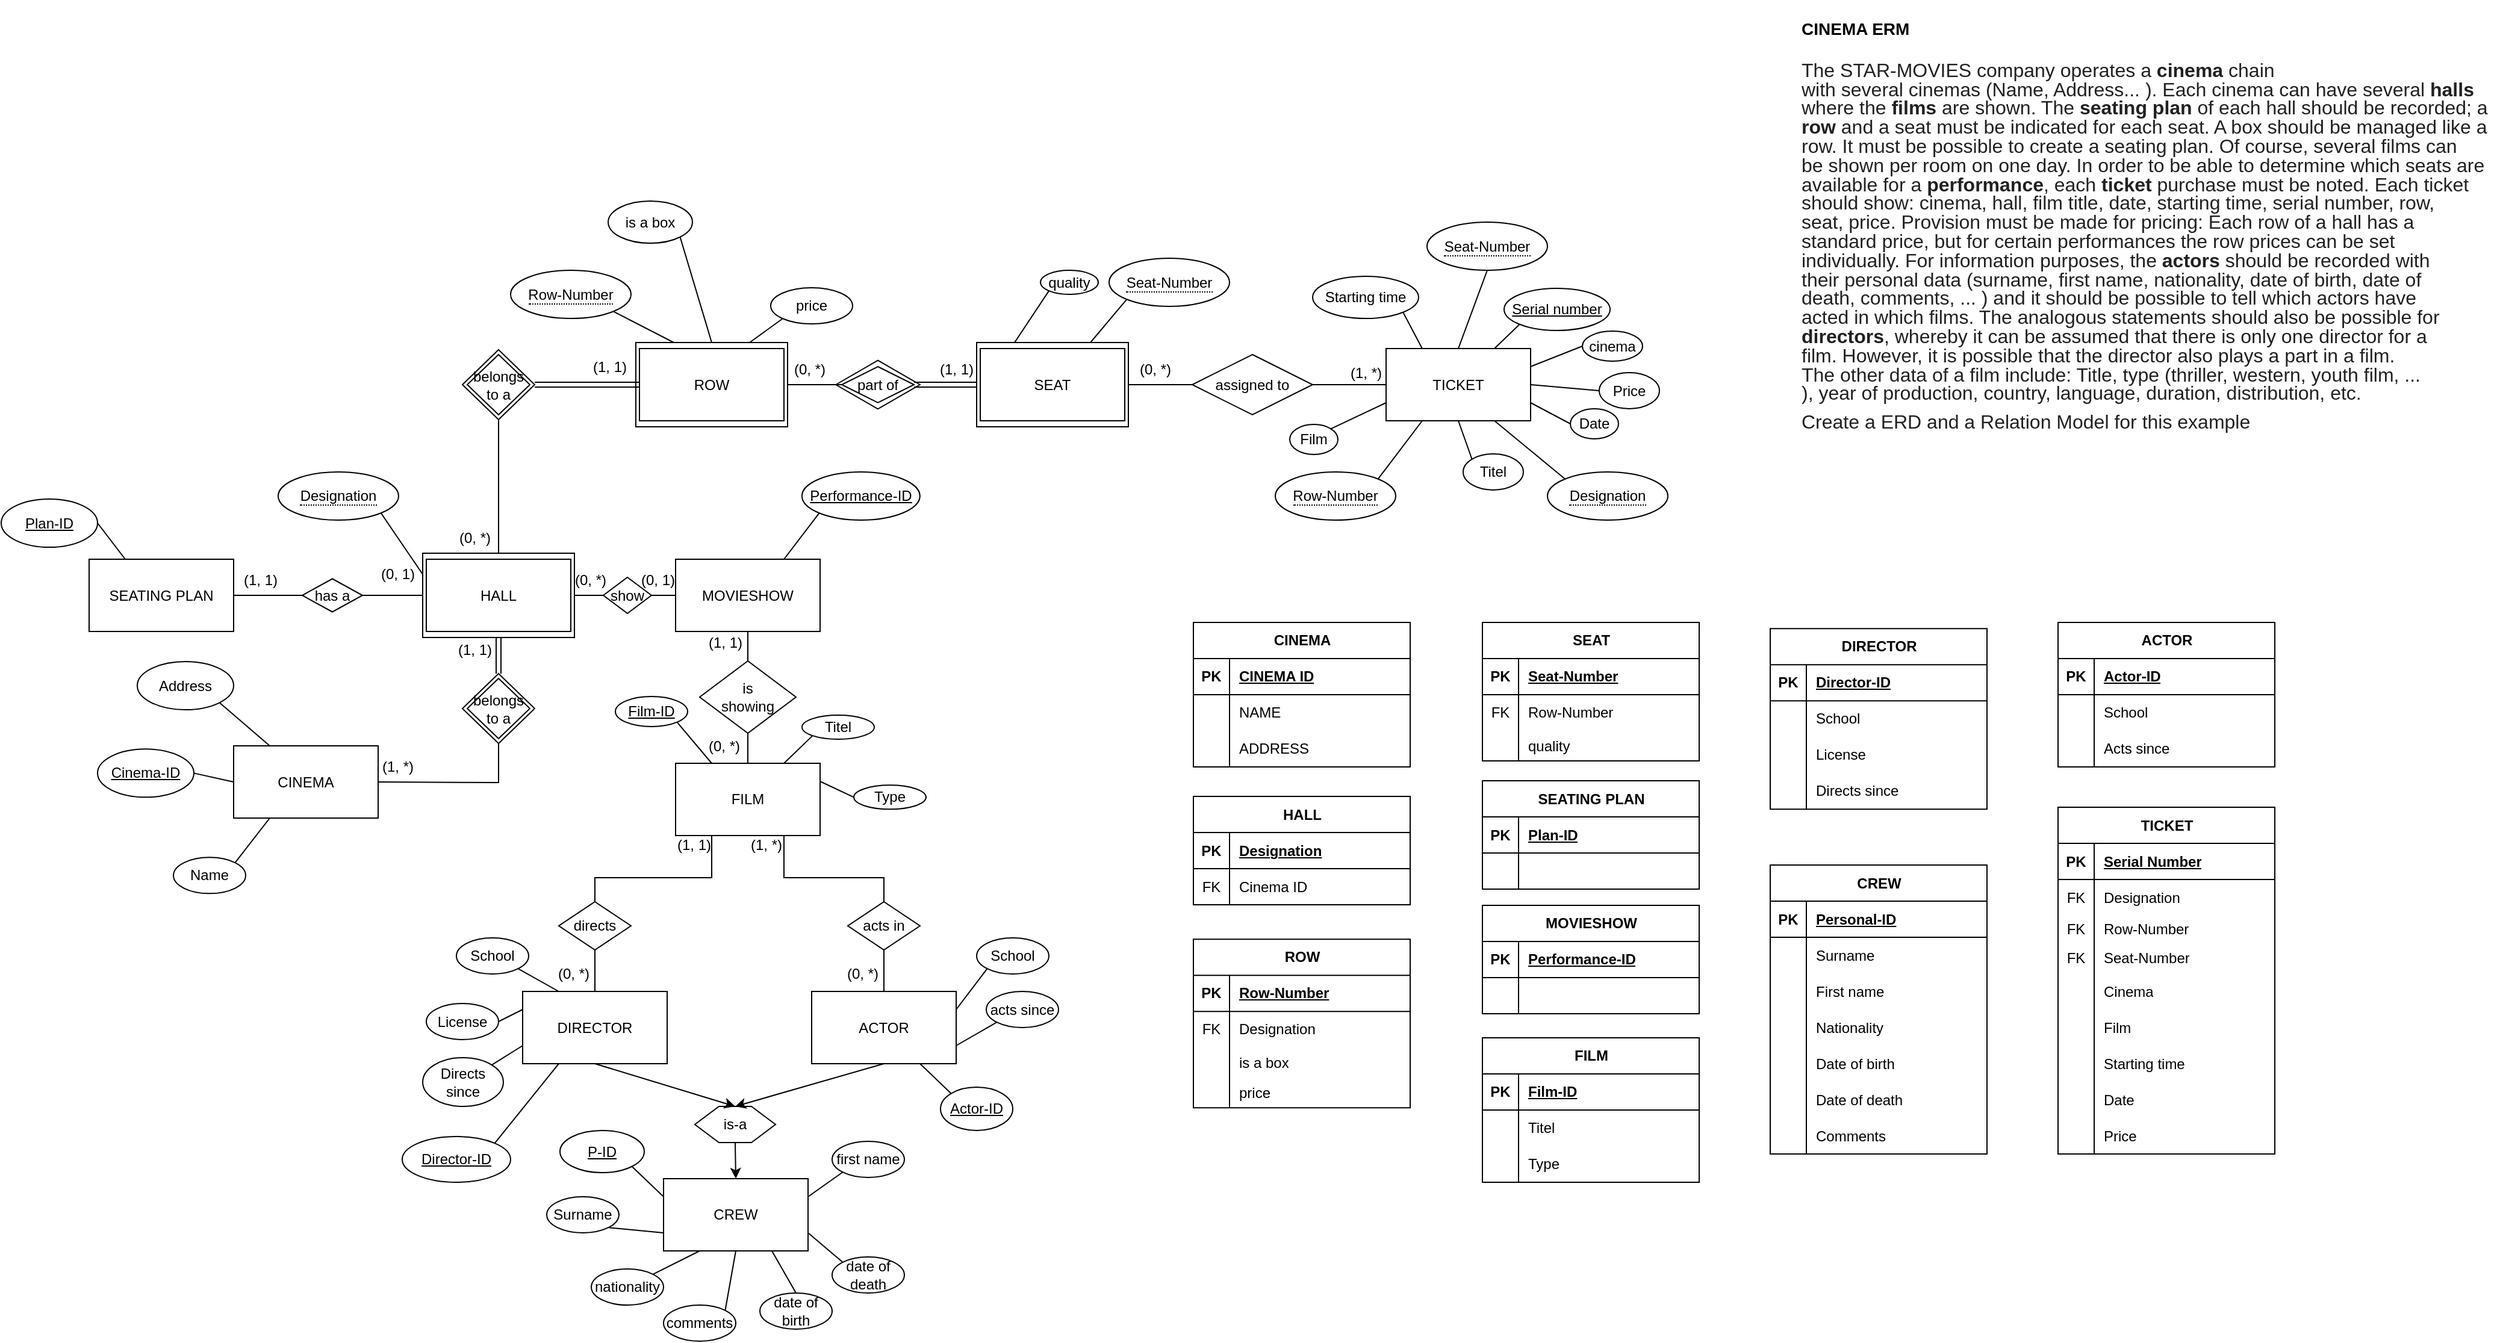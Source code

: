 <mxfile version="24.7.7">
  <diagram name="Seite-1" id="-tbs9R99MU5sMYvW19ob">
    <mxGraphModel dx="2203" dy="1198" grid="0" gridSize="10" guides="1" tooltips="1" connect="1" arrows="1" fold="1" page="0" pageScale="1" pageWidth="1654" pageHeight="1169" math="0" shadow="0">
      <root>
        <mxCell id="0" />
        <mxCell id="1" parent="0" />
        <mxCell id="v5bdnCkCeKgytWKSB4Py-86" value="" style="html=1;whiteSpace=wrap;aspect=fixed;shape=isoRectangle;" parent="1" vertex="1">
          <mxGeometry x="963.09" y="311.55" width="69.83" height="41.9" as="geometry" />
        </mxCell>
        <mxCell id="v5bdnCkCeKgytWKSB4Py-83" value="" style="rounded=0;whiteSpace=wrap;html=1;" parent="1" vertex="1">
          <mxGeometry x="1080" y="297.5" width="126" height="70" as="geometry" />
        </mxCell>
        <mxCell id="v5bdnCkCeKgytWKSB4Py-82" value="" style="rounded=0;whiteSpace=wrap;html=1;" parent="1" vertex="1">
          <mxGeometry x="797" y="297.5" width="126" height="70" as="geometry" />
        </mxCell>
        <mxCell id="v5bdnCkCeKgytWKSB4Py-19" value="" style="rounded=0;whiteSpace=wrap;html=1;" parent="1" vertex="1">
          <mxGeometry x="620" y="472.5" width="126" height="70" as="geometry" />
        </mxCell>
        <mxCell id="GuMBQw5mWaE-lglOih7J-1" value="&lt;h1 style=&quot;margin-top: 0px;&quot;&gt;&lt;font style=&quot;font-size: 14px;&quot;&gt;CINEMA ERM&lt;/font&gt;&lt;/h1&gt;&lt;p style=&quot;margin-top:6.0pt;margin-right:0cm;margin-bottom:6.0pt;&lt;br/&gt;margin-left:0cm;text-align:justify;line-height:115%&quot; class=&quot;MsoNormal&quot;&gt;&lt;span style=&quot;line-height: 115%; font-family: Arial, sans-serif; color: rgb(32, 33, 34);&quot; lang=&quot;EN-US&quot;&gt;&lt;font size=&quot;3&quot; style=&quot;&quot;&gt;The STAR-MOVIES company operates a&lt;b&gt; cinema&lt;/b&gt; chain&lt;br&gt;with several cinemas (Name, Address... ). Each cinema can have several &lt;b&gt;halls&lt;/b&gt;&lt;br&gt;where the &lt;b&gt;films&lt;/b&gt; are shown. The &lt;b&gt;seating plan&lt;/b&gt; of each hall should be recorded; a&lt;br&gt;&lt;b&gt;row&lt;/b&gt; and a seat must be indicated for each seat. A box should be managed like a&lt;br&gt;row. It must be possible to create a seating plan. Of course, several films can&lt;br&gt;be shown per room on one day. In order to be able to determine which seats are&lt;br&gt;available for a &lt;b&gt;performance&lt;/b&gt;, each &lt;b&gt;ticket&lt;/b&gt; purchase must be noted. Each ticket&lt;br&gt;should show: cinema, hall, film title, date, starting time, serial number, row,&lt;br&gt;seat, price. Provision must be made for pricing: Each row of a hall has a&lt;br&gt;standard price, but for certain performances the row prices can be set&lt;br&gt;individually. For information purposes, the &lt;b&gt;actors&lt;/b&gt; should be recorded with&lt;br&gt;their personal data (surname, first name, nationality, date of birth, date of&lt;br&gt;death, comments, ... ) and it should be possible to tell which actors have&lt;br&gt;acted in which films. The analogous statements should also be possible for&lt;br&gt;&lt;b&gt;directors&lt;/b&gt;, whereby it can be assumed that there is only one director for a&lt;br&gt;film. However, it is possible that the director also plays a part in a film.&lt;br&gt;The other data of a film include: Title, type (thriller, western, youth film, ...&lt;br&gt;), year of production, country, language, duration, distribution, etc.&lt;/font&gt;&lt;/span&gt;&lt;/p&gt;&lt;p style=&quot;margin-top:6.0pt;margin-right:0cm;margin-bottom:6.0pt;&lt;br/&gt;margin-left:0cm;text-align:justify;line-height:115%&quot; class=&quot;MsoNormal&quot;&gt;&lt;span style=&quot;line-height: 115%; font-family: Arial, sans-serif; color: rgb(32, 33, 34);&quot; lang=&quot;EN-US&quot;&gt;&lt;font size=&quot;3&quot; style=&quot;&quot;&gt;Create a ERD and a Relation Model for this example&lt;/font&gt;&lt;/span&gt;&lt;/p&gt;" style="text;html=1;whiteSpace=wrap;overflow=hidden;rounded=0;" parent="1" vertex="1">
          <mxGeometry x="1763" y="13" width="581" height="402.5" as="geometry" />
        </mxCell>
        <mxCell id="GuMBQw5mWaE-lglOih7J-2" value="CINEMA" style="rounded=0;whiteSpace=wrap;html=1;" parent="1" vertex="1">
          <mxGeometry x="463" y="632.5" width="120" height="60" as="geometry" />
        </mxCell>
        <mxCell id="GuMBQw5mWaE-lglOih7J-3" value="HALL" style="rounded=0;whiteSpace=wrap;html=1;" parent="1" vertex="1">
          <mxGeometry x="623" y="477.5" width="120" height="60" as="geometry" />
        </mxCell>
        <mxCell id="GuMBQw5mWaE-lglOih7J-4" value="ROW" style="rounded=0;whiteSpace=wrap;html=1;" parent="1" vertex="1">
          <mxGeometry x="800" y="302.5" width="120" height="60" as="geometry" />
        </mxCell>
        <mxCell id="GuMBQw5mWaE-lglOih7J-5" value="SEAT" style="rounded=0;whiteSpace=wrap;html=1;" parent="1" vertex="1">
          <mxGeometry x="1083" y="302.5" width="120" height="60" as="geometry" />
        </mxCell>
        <mxCell id="GuMBQw5mWaE-lglOih7J-9" value="part of" style="rhombus;whiteSpace=wrap;html=1;" parent="1" vertex="1">
          <mxGeometry x="968" y="317.5" width="60" height="30" as="geometry" />
        </mxCell>
        <mxCell id="GuMBQw5mWaE-lglOih7J-14" value="is&lt;br&gt;showing" style="rhombus;whiteSpace=wrap;html=1;" parent="1" vertex="1">
          <mxGeometry x="850" y="562" width="80" height="60" as="geometry" />
        </mxCell>
        <mxCell id="GuMBQw5mWaE-lglOih7J-19" value="ACTOR" style="rounded=0;whiteSpace=wrap;html=1;" parent="1" vertex="1">
          <mxGeometry x="943" y="836.5" width="120" height="60" as="geometry" />
        </mxCell>
        <mxCell id="GuMBQw5mWaE-lglOih7J-20" value="DIRECTOR" style="rounded=0;whiteSpace=wrap;html=1;" parent="1" vertex="1">
          <mxGeometry x="703" y="836.5" width="120" height="60" as="geometry" />
        </mxCell>
        <mxCell id="GuMBQw5mWaE-lglOih7J-22" value="TICKET" style="whiteSpace=wrap;html=1;" parent="1" vertex="1">
          <mxGeometry x="1420" y="302.5" width="120" height="60" as="geometry" />
        </mxCell>
        <mxCell id="GuMBQw5mWaE-lglOih7J-23" value="FILM" style="whiteSpace=wrap;html=1;" parent="1" vertex="1">
          <mxGeometry x="830" y="647" width="120" height="60" as="geometry" />
        </mxCell>
        <mxCell id="GuMBQw5mWaE-lglOih7J-24" value="directs" style="rhombus;whiteSpace=wrap;html=1;" parent="1" vertex="1">
          <mxGeometry x="733" y="762" width="60" height="40" as="geometry" />
        </mxCell>
        <mxCell id="GuMBQw5mWaE-lglOih7J-25" value="acts in" style="rhombus;whiteSpace=wrap;html=1;" parent="1" vertex="1">
          <mxGeometry x="973" y="762" width="60" height="40" as="geometry" />
        </mxCell>
        <mxCell id="GuMBQw5mWaE-lglOih7J-26" value="" style="endArrow=none;html=1;rounded=0;entryX=0.5;entryY=1;entryDx=0;entryDy=0;exitX=0.5;exitY=0;exitDx=0;exitDy=0;" parent="1" source="GuMBQw5mWaE-lglOih7J-20" target="GuMBQw5mWaE-lglOih7J-24" edge="1">
          <mxGeometry width="50" height="50" relative="1" as="geometry">
            <mxPoint x="743" y="792" as="sourcePoint" />
            <mxPoint x="763" y="802" as="targetPoint" />
          </mxGeometry>
        </mxCell>
        <mxCell id="GuMBQw5mWaE-lglOih7J-27" value="" style="endArrow=none;html=1;rounded=0;entryX=0.5;entryY=0;entryDx=0;entryDy=0;exitX=0.5;exitY=1;exitDx=0;exitDy=0;" parent="1" source="GuMBQw5mWaE-lglOih7J-25" target="GuMBQw5mWaE-lglOih7J-19" edge="1">
          <mxGeometry width="50" height="50" relative="1" as="geometry">
            <mxPoint x="1003" y="802" as="sourcePoint" />
            <mxPoint x="1003" y="732" as="targetPoint" />
          </mxGeometry>
        </mxCell>
        <mxCell id="GuMBQw5mWaE-lglOih7J-29" value="" style="endArrow=none;html=1;rounded=0;exitX=0.5;exitY=1;exitDx=0;exitDy=0;entryX=0.5;entryY=0;entryDx=0;entryDy=0;" parent="1" source="GuMBQw5mWaE-lglOih7J-14" target="GuMBQw5mWaE-lglOih7J-23" edge="1">
          <mxGeometry width="50" height="50" relative="1" as="geometry">
            <mxPoint x="810" y="707" as="sourcePoint" />
            <mxPoint x="830" y="677" as="targetPoint" />
          </mxGeometry>
        </mxCell>
        <mxCell id="GuMBQw5mWaE-lglOih7J-37" value="" style="endArrow=none;html=1;rounded=0;entryX=0;entryY=0.5;entryDx=0;entryDy=0;exitX=1;exitY=0.5;exitDx=0;exitDy=0;shape=link;" parent="1" source="GuMBQw5mWaE-lglOih7J-9" target="v5bdnCkCeKgytWKSB4Py-83" edge="1">
          <mxGeometry width="50" height="50" relative="1" as="geometry">
            <mxPoint x="1590" y="362.5" as="sourcePoint" />
            <mxPoint x="923" y="537.5" as="targetPoint" />
          </mxGeometry>
        </mxCell>
        <mxCell id="GuMBQw5mWaE-lglOih7J-39" value="assigned to" style="rhombus;whiteSpace=wrap;html=1;" parent="1" vertex="1">
          <mxGeometry x="1259" y="307.5" width="100" height="50" as="geometry" />
        </mxCell>
        <mxCell id="GuMBQw5mWaE-lglOih7J-49" value="&lt;u&gt;Cinema-ID&lt;/u&gt;" style="ellipse;whiteSpace=wrap;html=1;" parent="1" vertex="1">
          <mxGeometry x="350" y="635.18" width="80" height="40" as="geometry" />
        </mxCell>
        <mxCell id="GuMBQw5mWaE-lglOih7J-50" value="Address" style="ellipse;whiteSpace=wrap;html=1;" parent="1" vertex="1">
          <mxGeometry x="383" y="562.5" width="80" height="40" as="geometry" />
        </mxCell>
        <mxCell id="GuMBQw5mWaE-lglOih7J-51" value="Name" style="ellipse;whiteSpace=wrap;html=1;" parent="1" vertex="1">
          <mxGeometry x="413" y="725.18" width="60" height="30" as="geometry" />
        </mxCell>
        <mxCell id="GuMBQw5mWaE-lglOih7J-52" value="" style="endArrow=none;html=1;rounded=0;exitX=1;exitY=0.5;exitDx=0;exitDy=0;entryX=0;entryY=0.5;entryDx=0;entryDy=0;" parent="1" source="GuMBQw5mWaE-lglOih7J-49" target="GuMBQw5mWaE-lglOih7J-2" edge="1">
          <mxGeometry width="50" height="50" relative="1" as="geometry">
            <mxPoint x="443" y="635.18" as="sourcePoint" />
            <mxPoint x="463" y="605.18" as="targetPoint" />
          </mxGeometry>
        </mxCell>
        <mxCell id="GuMBQw5mWaE-lglOih7J-56" value="" style="endArrow=none;html=1;rounded=0;entryX=1;entryY=1;entryDx=0;entryDy=0;exitX=0.25;exitY=0;exitDx=0;exitDy=0;" parent="1" source="GuMBQw5mWaE-lglOih7J-2" target="GuMBQw5mWaE-lglOih7J-50" edge="1">
          <mxGeometry width="50" height="50" relative="1" as="geometry">
            <mxPoint x="523" y="625.18" as="sourcePoint" />
            <mxPoint x="461.284" y="599.822" as="targetPoint" />
          </mxGeometry>
        </mxCell>
        <mxCell id="GuMBQw5mWaE-lglOih7J-57" value="" style="endArrow=none;html=1;rounded=0;entryX=0.25;entryY=1;entryDx=0;entryDy=0;exitX=1;exitY=0;exitDx=0;exitDy=0;" parent="1" source="GuMBQw5mWaE-lglOih7J-51" target="GuMBQw5mWaE-lglOih7J-2" edge="1">
          <mxGeometry width="50" height="50" relative="1" as="geometry">
            <mxPoint x="453" y="745.18" as="sourcePoint" />
            <mxPoint x="503" y="695.18" as="targetPoint" />
          </mxGeometry>
        </mxCell>
        <mxCell id="GuMBQw5mWaE-lglOih7J-62" value="acts since" style="ellipse;whiteSpace=wrap;html=1;" parent="1" vertex="1">
          <mxGeometry x="1088" y="836.5" width="60" height="30" as="geometry" />
        </mxCell>
        <mxCell id="GuMBQw5mWaE-lglOih7J-69" value="" style="endArrow=none;html=1;rounded=0;entryX=1;entryY=0.75;entryDx=0;entryDy=0;exitX=0;exitY=1;exitDx=0;exitDy=0;" parent="1" source="GuMBQw5mWaE-lglOih7J-62" target="GuMBQw5mWaE-lglOih7J-19" edge="1">
          <mxGeometry width="50" height="50" relative="1" as="geometry">
            <mxPoint x="1023" y="946.5" as="sourcePoint" />
            <mxPoint x="1073" y="896.5" as="targetPoint" />
          </mxGeometry>
        </mxCell>
        <mxCell id="GuMBQw5mWaE-lglOih7J-70" value="School" style="ellipse;whiteSpace=wrap;html=1;" parent="1" vertex="1">
          <mxGeometry x="648" y="792" width="60" height="30" as="geometry" />
        </mxCell>
        <mxCell id="GuMBQw5mWaE-lglOih7J-71" value="License" style="ellipse;whiteSpace=wrap;html=1;" parent="1" vertex="1">
          <mxGeometry x="623" y="846.5" width="60" height="30" as="geometry" />
        </mxCell>
        <mxCell id="GuMBQw5mWaE-lglOih7J-72" value="Directs since" style="ellipse;whiteSpace=wrap;html=1;" parent="1" vertex="1">
          <mxGeometry x="620" y="891.5" width="67" height="40.5" as="geometry" />
        </mxCell>
        <mxCell id="GuMBQw5mWaE-lglOih7J-77" value="" style="endArrow=none;html=1;rounded=0;exitX=1;exitY=0.5;exitDx=0;exitDy=0;entryX=0;entryY=0.25;entryDx=0;entryDy=0;" parent="1" source="GuMBQw5mWaE-lglOih7J-71" target="GuMBQw5mWaE-lglOih7J-20" edge="1">
          <mxGeometry width="50" height="50" relative="1" as="geometry">
            <mxPoint x="720" y="886.5" as="sourcePoint" />
            <mxPoint x="770" y="836.5" as="targetPoint" />
          </mxGeometry>
        </mxCell>
        <mxCell id="GuMBQw5mWaE-lglOih7J-78" value="" style="endArrow=none;html=1;rounded=0;exitX=1;exitY=1;exitDx=0;exitDy=0;entryX=0.25;entryY=0;entryDx=0;entryDy=0;" parent="1" source="GuMBQw5mWaE-lglOih7J-70" target="GuMBQw5mWaE-lglOih7J-20" edge="1">
          <mxGeometry width="50" height="50" relative="1" as="geometry">
            <mxPoint x="683" y="836.5" as="sourcePoint" />
            <mxPoint x="733" y="786.5" as="targetPoint" />
          </mxGeometry>
        </mxCell>
        <mxCell id="GuMBQw5mWaE-lglOih7J-79" value="" style="endArrow=none;html=1;rounded=0;exitX=1;exitY=0;exitDx=0;exitDy=0;entryX=0;entryY=0.75;entryDx=0;entryDy=0;" parent="1" source="GuMBQw5mWaE-lglOih7J-72" target="GuMBQw5mWaE-lglOih7J-20" edge="1">
          <mxGeometry width="50" height="50" relative="1" as="geometry">
            <mxPoint x="721.724" y="901.155" as="sourcePoint" />
            <mxPoint x="780" y="866.5" as="targetPoint" />
          </mxGeometry>
        </mxCell>
        <mxCell id="GuMBQw5mWaE-lglOih7J-83" value="Titel" style="ellipse;whiteSpace=wrap;html=1;" parent="1" vertex="1">
          <mxGeometry x="935" y="607" width="60" height="20" as="geometry" />
        </mxCell>
        <mxCell id="GuMBQw5mWaE-lglOih7J-84" value="&lt;u&gt;Film-ID&lt;/u&gt;" style="ellipse;whiteSpace=wrap;html=1;" parent="1" vertex="1">
          <mxGeometry x="780" y="591.5" width="60" height="25" as="geometry" />
        </mxCell>
        <mxCell id="GuMBQw5mWaE-lglOih7J-85" value="" style="endArrow=none;html=1;rounded=0;entryX=1;entryY=1;entryDx=0;entryDy=0;exitX=0.25;exitY=0;exitDx=0;exitDy=0;" parent="1" source="GuMBQw5mWaE-lglOih7J-23" target="GuMBQw5mWaE-lglOih7J-84" edge="1">
          <mxGeometry width="50" height="50" relative="1" as="geometry">
            <mxPoint x="810" y="657" as="sourcePoint" />
            <mxPoint x="860" y="607" as="targetPoint" />
          </mxGeometry>
        </mxCell>
        <mxCell id="GuMBQw5mWaE-lglOih7J-86" value="" style="endArrow=none;html=1;rounded=0;exitX=0.75;exitY=0;exitDx=0;exitDy=0;entryX=0;entryY=1;entryDx=0;entryDy=0;" parent="1" source="GuMBQw5mWaE-lglOih7J-23" target="GuMBQw5mWaE-lglOih7J-83" edge="1">
          <mxGeometry width="50" height="50" relative="1" as="geometry">
            <mxPoint x="930" y="647" as="sourcePoint" />
            <mxPoint x="980" y="597" as="targetPoint" />
          </mxGeometry>
        </mxCell>
        <mxCell id="GuMBQw5mWaE-lglOih7J-93" value="is a box" style="ellipse;whiteSpace=wrap;html=1;" parent="1" vertex="1">
          <mxGeometry x="774" y="180" width="70" height="35" as="geometry" />
        </mxCell>
        <mxCell id="GuMBQw5mWaE-lglOih7J-97" value="&lt;u&gt;Serial number&lt;/u&gt;" style="ellipse;whiteSpace=wrap;html=1;" parent="1" vertex="1">
          <mxGeometry x="1518" y="252.5" width="88" height="35" as="geometry" />
        </mxCell>
        <mxCell id="GuMBQw5mWaE-lglOih7J-98" value="" style="endArrow=none;html=1;rounded=0;exitX=0.75;exitY=0;exitDx=0;exitDy=0;entryX=0;entryY=1;entryDx=0;entryDy=0;" parent="1" source="GuMBQw5mWaE-lglOih7J-22" target="GuMBQw5mWaE-lglOih7J-97" edge="1">
          <mxGeometry width="50" height="50" relative="1" as="geometry">
            <mxPoint x="1488" y="307.5" as="sourcePoint" />
            <mxPoint x="1538" y="257.5" as="targetPoint" />
          </mxGeometry>
        </mxCell>
        <mxCell id="GuMBQw5mWaE-lglOih7J-99" value="cinema" style="ellipse;whiteSpace=wrap;html=1;" parent="1" vertex="1">
          <mxGeometry x="1583" y="288" width="50" height="25" as="geometry" />
        </mxCell>
        <mxCell id="GuMBQw5mWaE-lglOih7J-100" value="" style="endArrow=none;html=1;rounded=0;exitX=1;exitY=0.25;exitDx=0;exitDy=0;entryX=0;entryY=0.5;entryDx=0;entryDy=0;" parent="1" source="GuMBQw5mWaE-lglOih7J-22" target="GuMBQw5mWaE-lglOih7J-99" edge="1">
          <mxGeometry width="50" height="50" relative="1" as="geometry">
            <mxPoint x="1568" y="417.5" as="sourcePoint" />
            <mxPoint x="1618" y="367.5" as="targetPoint" />
          </mxGeometry>
        </mxCell>
        <mxCell id="GuMBQw5mWaE-lglOih7J-101" value="Date" style="ellipse;whiteSpace=wrap;html=1;" parent="1" vertex="1">
          <mxGeometry x="1573" y="352.5" width="40" height="25" as="geometry" />
        </mxCell>
        <mxCell id="GuMBQw5mWaE-lglOih7J-102" value="" style="endArrow=none;html=1;rounded=0;exitX=1;exitY=0.75;exitDx=0;exitDy=0;entryX=0;entryY=0.5;entryDx=0;entryDy=0;" parent="1" source="GuMBQw5mWaE-lglOih7J-22" target="GuMBQw5mWaE-lglOih7J-101" edge="1">
          <mxGeometry width="50" height="50" relative="1" as="geometry">
            <mxPoint x="1538" y="437.5" as="sourcePoint" />
            <mxPoint x="1588" y="387.5" as="targetPoint" />
          </mxGeometry>
        </mxCell>
        <mxCell id="GuMBQw5mWaE-lglOih7J-104" value="" style="endArrow=none;html=1;rounded=0;entryX=0.75;entryY=1;entryDx=0;entryDy=0;exitX=0;exitY=0;exitDx=0;exitDy=0;" parent="1" source="-cBnB8ixPDU9ikC6TUo1-8" target="GuMBQw5mWaE-lglOih7J-22" edge="1">
          <mxGeometry width="50" height="50" relative="1" as="geometry">
            <mxPoint x="1553.7" y="401.261" as="sourcePoint" />
            <mxPoint x="1538" y="387.5" as="targetPoint" />
          </mxGeometry>
        </mxCell>
        <mxCell id="GuMBQw5mWaE-lglOih7J-105" value="Film" style="ellipse;whiteSpace=wrap;html=1;" parent="1" vertex="1">
          <mxGeometry x="1340" y="365.5" width="40" height="25" as="geometry" />
        </mxCell>
        <mxCell id="GuMBQw5mWaE-lglOih7J-106" value="" style="endArrow=none;html=1;rounded=0;entryX=0;entryY=0.75;entryDx=0;entryDy=0;exitX=1;exitY=0;exitDx=0;exitDy=0;" parent="1" source="GuMBQw5mWaE-lglOih7J-105" target="GuMBQw5mWaE-lglOih7J-22" edge="1">
          <mxGeometry width="50" height="50" relative="1" as="geometry">
            <mxPoint x="1428" y="437.5" as="sourcePoint" />
            <mxPoint x="1478" y="387.5" as="targetPoint" />
          </mxGeometry>
        </mxCell>
        <mxCell id="GuMBQw5mWaE-lglOih7J-109" value="Price" style="ellipse;whiteSpace=wrap;html=1;" parent="1" vertex="1">
          <mxGeometry x="1597" y="322.5" width="50" height="30" as="geometry" />
        </mxCell>
        <mxCell id="GuMBQw5mWaE-lglOih7J-110" value="Titel" style="ellipse;whiteSpace=wrap;html=1;" parent="1" vertex="1">
          <mxGeometry x="1484" y="390" width="50" height="30" as="geometry" />
        </mxCell>
        <mxCell id="GuMBQw5mWaE-lglOih7J-112" value="Starting time" style="ellipse;whiteSpace=wrap;html=1;" parent="1" vertex="1">
          <mxGeometry x="1359" y="242.5" width="88" height="35" as="geometry" />
        </mxCell>
        <mxCell id="GuMBQw5mWaE-lglOih7J-113" value="" style="endArrow=none;html=1;rounded=0;exitX=1;exitY=1;exitDx=0;exitDy=0;entryX=0.25;entryY=0;entryDx=0;entryDy=0;" parent="1" source="GuMBQw5mWaE-lglOih7J-112" target="GuMBQw5mWaE-lglOih7J-22" edge="1">
          <mxGeometry width="50" height="50" relative="1" as="geometry">
            <mxPoint x="1468" y="287.5" as="sourcePoint" />
            <mxPoint x="1518" y="237.5" as="targetPoint" />
          </mxGeometry>
        </mxCell>
        <mxCell id="GuMBQw5mWaE-lglOih7J-114" value="" style="endArrow=none;html=1;rounded=0;exitX=1;exitY=0;exitDx=0;exitDy=0;entryX=0.25;entryY=1;entryDx=0;entryDy=0;" parent="1" source="-cBnB8ixPDU9ikC6TUo1-7" target="GuMBQw5mWaE-lglOih7J-22" edge="1">
          <mxGeometry width="50" height="50" relative="1" as="geometry">
            <mxPoint x="1425.812" y="396.975" as="sourcePoint" />
            <mxPoint x="1488" y="417.5" as="targetPoint" />
          </mxGeometry>
        </mxCell>
        <mxCell id="GuMBQw5mWaE-lglOih7J-115" value="" style="endArrow=none;html=1;rounded=0;exitX=0.5;exitY=0;exitDx=0;exitDy=0;entryX=0.5;entryY=1;entryDx=0;entryDy=0;" parent="1" source="GuMBQw5mWaE-lglOih7J-22" target="-cBnB8ixPDU9ikC6TUo1-9" edge="1">
          <mxGeometry width="50" height="50" relative="1" as="geometry">
            <mxPoint x="1458" y="307.5" as="sourcePoint" />
            <mxPoint x="1480" y="277.5" as="targetPoint" />
          </mxGeometry>
        </mxCell>
        <mxCell id="GuMBQw5mWaE-lglOih7J-116" value="" style="endArrow=none;html=1;rounded=0;entryX=0;entryY=0.5;entryDx=0;entryDy=0;exitX=1;exitY=0.5;exitDx=0;exitDy=0;" parent="1" source="GuMBQw5mWaE-lglOih7J-22" target="GuMBQw5mWaE-lglOih7J-109" edge="1">
          <mxGeometry width="50" height="50" relative="1" as="geometry">
            <mxPoint x="1168" y="427.5" as="sourcePoint" />
            <mxPoint x="1218" y="377.5" as="targetPoint" />
          </mxGeometry>
        </mxCell>
        <mxCell id="GuMBQw5mWaE-lglOih7J-117" value="" style="endArrow=none;html=1;rounded=0;exitX=0;exitY=0;exitDx=0;exitDy=0;entryX=0.5;entryY=1;entryDx=0;entryDy=0;" parent="1" source="GuMBQw5mWaE-lglOih7J-110" target="GuMBQw5mWaE-lglOih7J-22" edge="1">
          <mxGeometry width="50" height="50" relative="1" as="geometry">
            <mxPoint x="1478" y="407.5" as="sourcePoint" />
            <mxPoint x="1528" y="357.5" as="targetPoint" />
          </mxGeometry>
        </mxCell>
        <mxCell id="v5bdnCkCeKgytWKSB4Py-1" value="price" style="ellipse;whiteSpace=wrap;html=1;" parent="1" vertex="1">
          <mxGeometry x="909" y="252" width="68" height="30" as="geometry" />
        </mxCell>
        <mxCell id="v5bdnCkCeKgytWKSB4Py-3" value="quality" style="ellipse;whiteSpace=wrap;html=1;" parent="1" vertex="1">
          <mxGeometry x="1133" y="237.5" width="48" height="20" as="geometry" />
        </mxCell>
        <mxCell id="v5bdnCkCeKgytWKSB4Py-5" value="" style="endArrow=none;html=1;rounded=0;entryX=0;entryY=1;entryDx=0;entryDy=0;exitX=0.25;exitY=0;exitDx=0;exitDy=0;" parent="1" source="v5bdnCkCeKgytWKSB4Py-83" target="v5bdnCkCeKgytWKSB4Py-3" edge="1">
          <mxGeometry width="50" height="50" relative="1" as="geometry">
            <mxPoint x="1110" y="292.5" as="sourcePoint" />
            <mxPoint x="1524" y="32.5" as="targetPoint" />
          </mxGeometry>
        </mxCell>
        <mxCell id="v5bdnCkCeKgytWKSB4Py-6" value="" style="endArrow=none;html=1;rounded=0;exitX=0.75;exitY=0;exitDx=0;exitDy=0;entryX=0;entryY=1;entryDx=0;entryDy=0;" parent="1" source="v5bdnCkCeKgytWKSB4Py-82" target="v5bdnCkCeKgytWKSB4Py-1" edge="1">
          <mxGeometry width="50" height="50" relative="1" as="geometry">
            <mxPoint x="1356" y="-17.5" as="sourcePoint" />
            <mxPoint x="1579" y="-27.5" as="targetPoint" />
          </mxGeometry>
        </mxCell>
        <mxCell id="v5bdnCkCeKgytWKSB4Py-9" value="" style="endArrow=none;html=1;rounded=0;entryX=0;entryY=0.5;entryDx=0;entryDy=0;exitX=1;exitY=0.5;exitDx=0;exitDy=0;" parent="1" source="v5bdnCkCeKgytWKSB4Py-82" target="GuMBQw5mWaE-lglOih7J-9" edge="1">
          <mxGeometry width="50" height="50" relative="1" as="geometry">
            <mxPoint x="920" y="332.5" as="sourcePoint" />
            <mxPoint x="780" y="477.5" as="targetPoint" />
          </mxGeometry>
        </mxCell>
        <mxCell id="v5bdnCkCeKgytWKSB4Py-13" value="" style="endArrow=none;html=1;rounded=0;entryX=0;entryY=0.5;entryDx=0;entryDy=0;exitX=1;exitY=0.5;exitDx=0;exitDy=0;shape=link;" parent="1" source="v5bdnCkCeKgytWKSB4Py-98" target="GuMBQw5mWaE-lglOih7J-4" edge="1">
          <mxGeometry width="50" height="50" relative="1" as="geometry">
            <mxPoint x="718" y="332.5" as="sourcePoint" />
            <mxPoint x="820" y="467.5" as="targetPoint" />
          </mxGeometry>
        </mxCell>
        <mxCell id="v5bdnCkCeKgytWKSB4Py-14" value="" style="endArrow=none;html=1;rounded=0;entryX=0.5;entryY=1;entryDx=0;entryDy=0;exitX=0.5;exitY=0;exitDx=0;exitDy=0;" parent="1" source="v5bdnCkCeKgytWKSB4Py-19" target="v5bdnCkCeKgytWKSB4Py-98" edge="1">
          <mxGeometry width="50" height="50" relative="1" as="geometry">
            <mxPoint x="660" y="447.5" as="sourcePoint" />
            <mxPoint x="683" y="357.5" as="targetPoint" />
          </mxGeometry>
        </mxCell>
        <mxCell id="v5bdnCkCeKgytWKSB4Py-17" value="(1, 1)" style="text;html=1;align=center;verticalAlign=middle;resizable=0;points=[];autosize=1;strokeColor=none;fillColor=none;" parent="1" vertex="1">
          <mxGeometry x="1038" y="305" width="50" height="30" as="geometry" />
        </mxCell>
        <mxCell id="v5bdnCkCeKgytWKSB4Py-18" value="(1, *)" style="text;html=1;align=center;verticalAlign=middle;resizable=0;points=[];autosize=1;strokeColor=none;fillColor=none;" parent="1" vertex="1">
          <mxGeometry x="574" y="635.18" width="50" height="30" as="geometry" />
        </mxCell>
        <mxCell id="v5bdnCkCeKgytWKSB4Py-24" value="CREW" style="rounded=0;whiteSpace=wrap;html=1;" parent="1" vertex="1">
          <mxGeometry x="820" y="992" width="120" height="60" as="geometry" />
        </mxCell>
        <mxCell id="v5bdnCkCeKgytWKSB4Py-26" value="Surname" style="ellipse;whiteSpace=wrap;html=1;" parent="1" vertex="1">
          <mxGeometry x="723" y="1007" width="60" height="30" as="geometry" />
        </mxCell>
        <mxCell id="v5bdnCkCeKgytWKSB4Py-27" value="first name" style="ellipse;whiteSpace=wrap;html=1;" parent="1" vertex="1">
          <mxGeometry x="960" y="961" width="60" height="30" as="geometry" />
        </mxCell>
        <mxCell id="v5bdnCkCeKgytWKSB4Py-28" value="nationality" style="ellipse;whiteSpace=wrap;html=1;" parent="1" vertex="1">
          <mxGeometry x="760" y="1067" width="60" height="30" as="geometry" />
        </mxCell>
        <mxCell id="v5bdnCkCeKgytWKSB4Py-29" value="date of birth" style="ellipse;whiteSpace=wrap;html=1;" parent="1" vertex="1">
          <mxGeometry x="900" y="1087" width="60" height="30" as="geometry" />
        </mxCell>
        <mxCell id="v5bdnCkCeKgytWKSB4Py-30" value="date of death" style="ellipse;whiteSpace=wrap;html=1;" parent="1" vertex="1">
          <mxGeometry x="960" y="1057" width="60" height="30" as="geometry" />
        </mxCell>
        <mxCell id="v5bdnCkCeKgytWKSB4Py-31" value="comments" style="ellipse;whiteSpace=wrap;html=1;" parent="1" vertex="1">
          <mxGeometry x="820" y="1097" width="60" height="30" as="geometry" />
        </mxCell>
        <mxCell id="v5bdnCkCeKgytWKSB4Py-32" value="" style="endArrow=none;html=1;rounded=0;exitX=0;exitY=0.75;exitDx=0;exitDy=0;entryX=1;entryY=1;entryDx=0;entryDy=0;" parent="1" source="v5bdnCkCeKgytWKSB4Py-24" target="v5bdnCkCeKgytWKSB4Py-26" edge="1">
          <mxGeometry width="50" height="50" relative="1" as="geometry">
            <mxPoint x="940" y="937" as="sourcePoint" />
            <mxPoint x="990" y="887" as="targetPoint" />
          </mxGeometry>
        </mxCell>
        <mxCell id="v5bdnCkCeKgytWKSB4Py-33" value="" style="endArrow=none;html=1;rounded=0;exitX=1;exitY=0.25;exitDx=0;exitDy=0;entryX=0;entryY=1;entryDx=0;entryDy=0;" parent="1" source="v5bdnCkCeKgytWKSB4Py-24" target="v5bdnCkCeKgytWKSB4Py-27" edge="1">
          <mxGeometry width="50" height="50" relative="1" as="geometry">
            <mxPoint x="940" y="937" as="sourcePoint" />
            <mxPoint x="990" y="887" as="targetPoint" />
          </mxGeometry>
        </mxCell>
        <mxCell id="v5bdnCkCeKgytWKSB4Py-34" value="" style="endArrow=none;html=1;rounded=0;exitX=1;exitY=0;exitDx=0;exitDy=0;entryX=0.25;entryY=1;entryDx=0;entryDy=0;" parent="1" source="v5bdnCkCeKgytWKSB4Py-28" target="v5bdnCkCeKgytWKSB4Py-24" edge="1">
          <mxGeometry width="50" height="50" relative="1" as="geometry">
            <mxPoint x="940" y="937" as="sourcePoint" />
            <mxPoint x="990" y="887" as="targetPoint" />
          </mxGeometry>
        </mxCell>
        <mxCell id="v5bdnCkCeKgytWKSB4Py-35" value="" style="endArrow=none;html=1;rounded=0;entryX=0.5;entryY=1;entryDx=0;entryDy=0;exitX=1;exitY=0;exitDx=0;exitDy=0;" parent="1" source="v5bdnCkCeKgytWKSB4Py-31" target="v5bdnCkCeKgytWKSB4Py-24" edge="1">
          <mxGeometry width="50" height="50" relative="1" as="geometry">
            <mxPoint x="820" y="1117" as="sourcePoint" />
            <mxPoint x="870" y="1067" as="targetPoint" />
          </mxGeometry>
        </mxCell>
        <mxCell id="v5bdnCkCeKgytWKSB4Py-36" value="" style="endArrow=none;html=1;rounded=0;entryX=0.75;entryY=1;entryDx=0;entryDy=0;exitX=0.5;exitY=0;exitDx=0;exitDy=0;" parent="1" source="v5bdnCkCeKgytWKSB4Py-29" target="v5bdnCkCeKgytWKSB4Py-24" edge="1">
          <mxGeometry width="50" height="50" relative="1" as="geometry">
            <mxPoint x="870" y="1097" as="sourcePoint" />
            <mxPoint x="920" y="1047" as="targetPoint" />
          </mxGeometry>
        </mxCell>
        <mxCell id="v5bdnCkCeKgytWKSB4Py-37" value="" style="endArrow=none;html=1;rounded=0;entryX=1;entryY=0.75;entryDx=0;entryDy=0;exitX=0;exitY=0;exitDx=0;exitDy=0;" parent="1" source="v5bdnCkCeKgytWKSB4Py-30" target="v5bdnCkCeKgytWKSB4Py-24" edge="1">
          <mxGeometry width="50" height="50" relative="1" as="geometry">
            <mxPoint x="900" y="1097" as="sourcePoint" />
            <mxPoint x="950" y="1047" as="targetPoint" />
          </mxGeometry>
        </mxCell>
        <mxCell id="v5bdnCkCeKgytWKSB4Py-48" value="(1, 1)" style="text;html=1;align=center;verticalAlign=middle;resizable=0;points=[];autosize=1;strokeColor=none;fillColor=none;" parent="1" vertex="1">
          <mxGeometry x="846" y="532" width="50" height="30" as="geometry" />
        </mxCell>
        <mxCell id="v5bdnCkCeKgytWKSB4Py-49" value="(0, *)" style="text;html=1;align=center;verticalAlign=middle;resizable=0;points=[];autosize=1;strokeColor=none;fillColor=none;" parent="1" vertex="1">
          <mxGeometry x="845" y="617.5" width="50" height="30" as="geometry" />
        </mxCell>
        <mxCell id="v5bdnCkCeKgytWKSB4Py-53" value="(0, *)" style="text;html=1;align=center;verticalAlign=middle;resizable=0;points=[];autosize=1;strokeColor=none;fillColor=none;" parent="1" vertex="1">
          <mxGeometry x="916" y="305" width="50" height="30" as="geometry" />
        </mxCell>
        <mxCell id="v5bdnCkCeKgytWKSB4Py-55" value="&lt;u&gt;P-ID&lt;br&gt;&lt;/u&gt;" style="ellipse;whiteSpace=wrap;html=1;" parent="1" vertex="1">
          <mxGeometry x="734" y="952" width="70" height="35" as="geometry" />
        </mxCell>
        <mxCell id="v5bdnCkCeKgytWKSB4Py-56" value="" style="endArrow=none;html=1;rounded=0;exitX=1;exitY=1;exitDx=0;exitDy=0;entryX=0;entryY=0.25;entryDx=0;entryDy=0;" parent="1" source="v5bdnCkCeKgytWKSB4Py-55" target="v5bdnCkCeKgytWKSB4Py-24" edge="1">
          <mxGeometry width="50" height="50" relative="1" as="geometry">
            <mxPoint x="773" y="1027" as="sourcePoint" />
            <mxPoint x="823" y="977" as="targetPoint" />
          </mxGeometry>
        </mxCell>
        <mxCell id="v5bdnCkCeKgytWKSB4Py-59" value="(0, *)" style="text;html=1;align=center;verticalAlign=middle;resizable=0;points=[];autosize=1;strokeColor=none;fillColor=none;" parent="1" vertex="1">
          <mxGeometry x="1203" y="305" width="50" height="30" as="geometry" />
        </mxCell>
        <mxCell id="v5bdnCkCeKgytWKSB4Py-60" value="(1, 1)" style="text;html=1;align=center;verticalAlign=middle;resizable=0;points=[];autosize=1;strokeColor=none;fillColor=none;" parent="1" vertex="1">
          <mxGeometry x="750" y="302.5" width="50" height="30" as="geometry" />
        </mxCell>
        <mxCell id="v5bdnCkCeKgytWKSB4Py-62" value="(0, *)" style="text;html=1;align=center;verticalAlign=middle;resizable=0;points=[];autosize=1;strokeColor=none;fillColor=none;" parent="1" vertex="1">
          <mxGeometry x="638" y="445" width="50" height="30" as="geometry" />
        </mxCell>
        <mxCell id="v5bdnCkCeKgytWKSB4Py-64" value="" style="endArrow=none;html=1;rounded=0;exitX=1;exitY=1;exitDx=0;exitDy=0;entryX=0;entryY=0.25;entryDx=0;entryDy=0;" parent="1" source="v5bdnCkCeKgytWKSB4Py-94" target="v5bdnCkCeKgytWKSB4Py-19" edge="1">
          <mxGeometry width="50" height="50" relative="1" as="geometry">
            <mxPoint x="598.284" y="469.142" as="sourcePoint" />
            <mxPoint x="590" y="482.5" as="targetPoint" />
          </mxGeometry>
        </mxCell>
        <mxCell id="v5bdnCkCeKgytWKSB4Py-67" value="" style="endArrow=none;html=1;rounded=0;exitX=0.75;exitY=0;exitDx=0;exitDy=0;entryX=0;entryY=1;entryDx=0;entryDy=0;" parent="1" source="v5bdnCkCeKgytWKSB4Py-83" target="v5bdnCkCeKgytWKSB4Py-96" edge="1">
          <mxGeometry width="50" height="50" relative="1" as="geometry">
            <mxPoint x="852.5" y="-57.5" as="sourcePoint" />
            <mxPoint x="1202.282" y="266.703" as="targetPoint" />
          </mxGeometry>
        </mxCell>
        <mxCell id="v5bdnCkCeKgytWKSB4Py-68" value="" style="endArrow=none;html=1;rounded=0;exitX=0.25;exitY=0;exitDx=0;exitDy=0;entryX=1;entryY=1;entryDx=0;entryDy=0;" parent="1" source="v5bdnCkCeKgytWKSB4Py-82" target="v5bdnCkCeKgytWKSB4Py-95" edge="1">
          <mxGeometry width="50" height="50" relative="1" as="geometry">
            <mxPoint x="991.5" y="-57.5" as="sourcePoint" />
            <mxPoint x="790.606" y="266.756" as="targetPoint" />
          </mxGeometry>
        </mxCell>
        <mxCell id="v5bdnCkCeKgytWKSB4Py-69" value="" style="endArrow=none;html=1;rounded=0;exitX=0.5;exitY=0;exitDx=0;exitDy=0;entryX=0.25;entryY=1;entryDx=0;entryDy=0;" parent="1" source="GuMBQw5mWaE-lglOih7J-24" target="GuMBQw5mWaE-lglOih7J-23" edge="1">
          <mxGeometry width="50" height="50" relative="1" as="geometry">
            <mxPoint x="987" y="762" as="sourcePoint" />
            <mxPoint x="1037" y="712" as="targetPoint" />
            <Array as="points">
              <mxPoint x="763" y="742" />
              <mxPoint x="860" y="742" />
            </Array>
          </mxGeometry>
        </mxCell>
        <mxCell id="v5bdnCkCeKgytWKSB4Py-70" value="" style="endArrow=none;html=1;rounded=0;exitX=0.5;exitY=0;exitDx=0;exitDy=0;entryX=0.75;entryY=1;entryDx=0;entryDy=0;" parent="1" source="GuMBQw5mWaE-lglOih7J-25" target="GuMBQw5mWaE-lglOih7J-23" edge="1">
          <mxGeometry width="50" height="50" relative="1" as="geometry">
            <mxPoint x="987" y="762" as="sourcePoint" />
            <mxPoint x="1037" y="712" as="targetPoint" />
            <Array as="points">
              <mxPoint x="1003" y="742" />
              <mxPoint x="920" y="742" />
            </Array>
          </mxGeometry>
        </mxCell>
        <mxCell id="v5bdnCkCeKgytWKSB4Py-71" value="is-a" style="shape=hexagon;perimeter=hexagonPerimeter2;whiteSpace=wrap;html=1;fixedSize=1;" parent="1" vertex="1">
          <mxGeometry x="846" y="932" width="67" height="30" as="geometry" />
        </mxCell>
        <mxCell id="v5bdnCkCeKgytWKSB4Py-72" value="" style="endArrow=classic;html=1;rounded=0;exitX=0.5;exitY=1;exitDx=0;exitDy=0;entryX=0.5;entryY=0;entryDx=0;entryDy=0;" parent="1" source="GuMBQw5mWaE-lglOih7J-19" target="v5bdnCkCeKgytWKSB4Py-71" edge="1">
          <mxGeometry width="50" height="50" relative="1" as="geometry">
            <mxPoint x="970" y="982" as="sourcePoint" />
            <mxPoint x="1020" y="932" as="targetPoint" />
          </mxGeometry>
        </mxCell>
        <mxCell id="v5bdnCkCeKgytWKSB4Py-73" value="" style="endArrow=classic;html=1;rounded=0;exitX=0.5;exitY=1;exitDx=0;exitDy=0;entryX=0.5;entryY=0;entryDx=0;entryDy=0;" parent="1" source="GuMBQw5mWaE-lglOih7J-20" target="v5bdnCkCeKgytWKSB4Py-71" edge="1">
          <mxGeometry width="50" height="50" relative="1" as="geometry">
            <mxPoint x="790" y="1052" as="sourcePoint" />
            <mxPoint x="840" y="1002" as="targetPoint" />
          </mxGeometry>
        </mxCell>
        <mxCell id="v5bdnCkCeKgytWKSB4Py-74" value="" style="endArrow=classic;html=1;rounded=0;exitX=0.5;exitY=1;exitDx=0;exitDy=0;entryX=0.5;entryY=0;entryDx=0;entryDy=0;" parent="1" source="v5bdnCkCeKgytWKSB4Py-71" target="v5bdnCkCeKgytWKSB4Py-24" edge="1">
          <mxGeometry width="50" height="50" relative="1" as="geometry">
            <mxPoint x="920" y="1032" as="sourcePoint" />
            <mxPoint x="970" y="982" as="targetPoint" />
          </mxGeometry>
        </mxCell>
        <mxCell id="v5bdnCkCeKgytWKSB4Py-76" value="School" style="ellipse;whiteSpace=wrap;html=1;" parent="1" vertex="1">
          <mxGeometry x="1080" y="792" width="60" height="30" as="geometry" />
        </mxCell>
        <mxCell id="v5bdnCkCeKgytWKSB4Py-77" value="" style="endArrow=none;html=1;rounded=0;exitX=1;exitY=0.25;exitDx=0;exitDy=0;entryX=0;entryY=1;entryDx=0;entryDy=0;" parent="1" source="GuMBQw5mWaE-lglOih7J-19" target="v5bdnCkCeKgytWKSB4Py-76" edge="1">
          <mxGeometry width="50" height="50" relative="1" as="geometry">
            <mxPoint x="1057" y="942" as="sourcePoint" />
            <mxPoint x="1107" y="892" as="targetPoint" />
          </mxGeometry>
        </mxCell>
        <mxCell id="v5bdnCkCeKgytWKSB4Py-81" value="" style="endArrow=none;html=1;rounded=0;exitX=0.5;exitY=0;exitDx=0;exitDy=0;entryX=0.5;entryY=1;entryDx=0;entryDy=0;shape=link;" parent="1" source="v5bdnCkCeKgytWKSB4Py-99" target="v5bdnCkCeKgytWKSB4Py-19" edge="1">
          <mxGeometry width="50" height="50" relative="1" as="geometry">
            <mxPoint x="683" y="562.5" as="sourcePoint" />
            <mxPoint x="720" y="522.5" as="targetPoint" />
          </mxGeometry>
        </mxCell>
        <mxCell id="v5bdnCkCeKgytWKSB4Py-84" value="" style="endArrow=none;html=1;rounded=0;exitX=0.5;exitY=1;exitDx=0;exitDy=0;entryX=0.5;entryY=0;entryDx=0;entryDy=0;" parent="1" source="v5bdnCkCeKgytWKSB4Py-90" target="GuMBQw5mWaE-lglOih7J-14" edge="1">
          <mxGeometry width="50" height="50" relative="1" as="geometry">
            <mxPoint x="764" y="692" as="sourcePoint" />
            <mxPoint x="814" y="642" as="targetPoint" />
          </mxGeometry>
        </mxCell>
        <mxCell id="v5bdnCkCeKgytWKSB4Py-85" value="" style="endArrow=none;html=1;rounded=0;entryX=1;entryY=1;entryDx=0;entryDy=0;exitX=0.5;exitY=0;exitDx=0;exitDy=0;" parent="1" source="v5bdnCkCeKgytWKSB4Py-82" target="GuMBQw5mWaE-lglOih7J-93" edge="1">
          <mxGeometry width="50" height="50" relative="1" as="geometry">
            <mxPoint x="804.5" y="-23.75" as="sourcePoint" />
            <mxPoint x="861" y="262.5" as="targetPoint" />
          </mxGeometry>
        </mxCell>
        <mxCell id="v5bdnCkCeKgytWKSB4Py-87" value="" style="endArrow=none;html=1;rounded=0;exitX=1;exitY=0.5;exitDx=0;exitDy=0;entryX=0;entryY=0.5;entryDx=0;entryDy=0;" parent="1" source="v5bdnCkCeKgytWKSB4Py-83" target="GuMBQw5mWaE-lglOih7J-39" edge="1">
          <mxGeometry width="50" height="50" relative="1" as="geometry">
            <mxPoint x="1210" y="352.5" as="sourcePoint" />
            <mxPoint x="1260" y="302.5" as="targetPoint" />
          </mxGeometry>
        </mxCell>
        <mxCell id="v5bdnCkCeKgytWKSB4Py-88" value="" style="endArrow=none;html=1;rounded=0;exitX=1;exitY=0.5;exitDx=0;exitDy=0;entryX=0;entryY=0.5;entryDx=0;entryDy=0;" parent="1" source="GuMBQw5mWaE-lglOih7J-39" target="GuMBQw5mWaE-lglOih7J-22" edge="1">
          <mxGeometry width="50" height="50" relative="1" as="geometry">
            <mxPoint x="1360" y="352.5" as="sourcePoint" />
            <mxPoint x="1410" y="302.5" as="targetPoint" />
          </mxGeometry>
        </mxCell>
        <mxCell id="v5bdnCkCeKgytWKSB4Py-89" value="" style="endArrow=none;html=1;rounded=0;exitX=1;exitY=0.5;exitDx=0;exitDy=0;entryX=0.5;entryY=1;entryDx=0;entryDy=0;" parent="1" source="GuMBQw5mWaE-lglOih7J-2" target="v5bdnCkCeKgytWKSB4Py-99" edge="1">
          <mxGeometry width="50" height="50" relative="1" as="geometry">
            <mxPoint x="680" y="732.5" as="sourcePoint" />
            <mxPoint x="683" y="622.5" as="targetPoint" />
            <Array as="points">
              <mxPoint x="683" y="663" />
            </Array>
          </mxGeometry>
        </mxCell>
        <mxCell id="v5bdnCkCeKgytWKSB4Py-90" value="MOVIESHOW" style="rounded=0;whiteSpace=wrap;html=1;" parent="1" vertex="1">
          <mxGeometry x="830" y="477.5" width="120" height="60" as="geometry" />
        </mxCell>
        <mxCell id="v5bdnCkCeKgytWKSB4Py-91" value="show" style="rhombus;whiteSpace=wrap;html=1;" parent="1" vertex="1">
          <mxGeometry x="770" y="492.5" width="40" height="30" as="geometry" />
        </mxCell>
        <mxCell id="v5bdnCkCeKgytWKSB4Py-92" value="" style="endArrow=none;html=1;rounded=0;exitX=1;exitY=0.5;exitDx=0;exitDy=0;entryX=0;entryY=0.5;entryDx=0;entryDy=0;" parent="1" source="v5bdnCkCeKgytWKSB4Py-91" target="v5bdnCkCeKgytWKSB4Py-90" edge="1">
          <mxGeometry width="50" height="50" relative="1" as="geometry">
            <mxPoint x="814" y="569.5" as="sourcePoint" />
            <mxPoint x="864" y="519.5" as="targetPoint" />
          </mxGeometry>
        </mxCell>
        <mxCell id="v5bdnCkCeKgytWKSB4Py-93" value="" style="endArrow=none;html=1;rounded=0;entryX=0;entryY=0.5;entryDx=0;entryDy=0;exitX=1;exitY=0.5;exitDx=0;exitDy=0;" parent="1" source="v5bdnCkCeKgytWKSB4Py-19" target="v5bdnCkCeKgytWKSB4Py-91" edge="1">
          <mxGeometry width="50" height="50" relative="1" as="geometry">
            <mxPoint x="750" y="510" as="sourcePoint" />
            <mxPoint x="824" y="439.5" as="targetPoint" />
          </mxGeometry>
        </mxCell>
        <mxCell id="v5bdnCkCeKgytWKSB4Py-94" value="&lt;span style=&quot;border-bottom: 1px dotted&quot;&gt;Designation&lt;/span&gt;" style="ellipse;whiteSpace=wrap;html=1;align=center;" parent="1" vertex="1">
          <mxGeometry x="500" y="405" width="100" height="40" as="geometry" />
        </mxCell>
        <mxCell id="v5bdnCkCeKgytWKSB4Py-95" value="&lt;span style=&quot;border-bottom: 1px dotted&quot;&gt;Row-Number&lt;/span&gt;" style="ellipse;whiteSpace=wrap;html=1;align=center;" parent="1" vertex="1">
          <mxGeometry x="693" y="237.5" width="100" height="40" as="geometry" />
        </mxCell>
        <mxCell id="v5bdnCkCeKgytWKSB4Py-96" value="&lt;span style=&quot;border-bottom: 1px dotted&quot;&gt;Seat-Number&lt;/span&gt;" style="ellipse;whiteSpace=wrap;html=1;align=center;" parent="1" vertex="1">
          <mxGeometry x="1190" y="227.5" width="100" height="40" as="geometry" />
        </mxCell>
        <mxCell id="v5bdnCkCeKgytWKSB4Py-97" value="(1, 1)" style="text;html=1;align=center;verticalAlign=middle;resizable=0;points=[];autosize=1;strokeColor=none;fillColor=none;" parent="1" vertex="1">
          <mxGeometry x="638" y="537.5" width="50" height="30" as="geometry" />
        </mxCell>
        <mxCell id="v5bdnCkCeKgytWKSB4Py-98" value="belongs to a" style="shape=rhombus;double=1;perimeter=rhombusPerimeter;whiteSpace=wrap;html=1;align=center;" parent="1" vertex="1">
          <mxGeometry x="653" y="303.5" width="60" height="58" as="geometry" />
        </mxCell>
        <mxCell id="v5bdnCkCeKgytWKSB4Py-99" value="belongs to a" style="shape=rhombus;double=1;perimeter=rhombusPerimeter;whiteSpace=wrap;html=1;align=center;" parent="1" vertex="1">
          <mxGeometry x="653" y="572.5" width="60" height="58" as="geometry" />
        </mxCell>
        <mxCell id="v5bdnCkCeKgytWKSB4Py-100" value="(0, *)" style="text;html=1;align=center;verticalAlign=middle;resizable=0;points=[];autosize=1;strokeColor=none;fillColor=none;" parent="1" vertex="1">
          <mxGeometry x="720" y="806.5" width="50" height="30" as="geometry" />
        </mxCell>
        <mxCell id="v5bdnCkCeKgytWKSB4Py-101" value="(0, *)" style="text;html=1;align=center;verticalAlign=middle;resizable=0;points=[];autosize=1;strokeColor=none;fillColor=none;" parent="1" vertex="1">
          <mxGeometry x="960" y="806.5" width="50" height="30" as="geometry" />
        </mxCell>
        <mxCell id="v5bdnCkCeKgytWKSB4Py-102" value="(1, 1)" style="text;html=1;align=center;verticalAlign=middle;resizable=0;points=[];autosize=1;strokeColor=none;fillColor=none;" parent="1" vertex="1">
          <mxGeometry x="820" y="700" width="50" height="30" as="geometry" />
        </mxCell>
        <mxCell id="v5bdnCkCeKgytWKSB4Py-103" value="(1, *)" style="text;html=1;align=center;verticalAlign=middle;resizable=0;points=[];autosize=1;strokeColor=none;fillColor=none;" parent="1" vertex="1">
          <mxGeometry x="880" y="700" width="50" height="30" as="geometry" />
        </mxCell>
        <mxCell id="v5bdnCkCeKgytWKSB4Py-104" value="(1, *)" style="text;html=1;align=center;verticalAlign=middle;resizable=0;points=[];autosize=1;strokeColor=none;fillColor=none;" parent="1" vertex="1">
          <mxGeometry x="1378" y="307.5" width="50" height="30" as="geometry" />
        </mxCell>
        <mxCell id="v5bdnCkCeKgytWKSB4Py-105" value="(0, *)" style="text;html=1;align=center;verticalAlign=middle;resizable=0;points=[];autosize=1;strokeColor=none;fillColor=none;" parent="1" vertex="1">
          <mxGeometry x="734" y="480" width="50" height="30" as="geometry" />
        </mxCell>
        <mxCell id="v5bdnCkCeKgytWKSB4Py-106" value="(0, 1)" style="text;html=1;align=center;verticalAlign=middle;resizable=0;points=[];autosize=1;strokeColor=none;fillColor=none;" parent="1" vertex="1">
          <mxGeometry x="790" y="480" width="50" height="30" as="geometry" />
        </mxCell>
        <mxCell id="-cBnB8ixPDU9ikC6TUo1-1" value="SEATING PLAN" style="rounded=0;whiteSpace=wrap;html=1;" vertex="1" parent="1">
          <mxGeometry x="343" y="477.5" width="120" height="60" as="geometry" />
        </mxCell>
        <mxCell id="-cBnB8ixPDU9ikC6TUo1-2" value="has a" style="rhombus;whiteSpace=wrap;html=1;" vertex="1" parent="1">
          <mxGeometry x="520" y="493.75" width="50" height="27.5" as="geometry" />
        </mxCell>
        <mxCell id="-cBnB8ixPDU9ikC6TUo1-3" value="" style="endArrow=none;html=1;rounded=0;exitX=1;exitY=0.5;exitDx=0;exitDy=0;entryX=0;entryY=0.5;entryDx=0;entryDy=0;" edge="1" parent="1" source="-cBnB8ixPDU9ikC6TUo1-2" target="v5bdnCkCeKgytWKSB4Py-19">
          <mxGeometry width="50" height="50" relative="1" as="geometry">
            <mxPoint x="570" y="550" as="sourcePoint" />
            <mxPoint x="620" y="500" as="targetPoint" />
          </mxGeometry>
        </mxCell>
        <mxCell id="-cBnB8ixPDU9ikC6TUo1-4" value="" style="endArrow=none;html=1;rounded=0;exitX=1;exitY=0.5;exitDx=0;exitDy=0;entryX=0;entryY=0.5;entryDx=0;entryDy=0;" edge="1" parent="1" source="-cBnB8ixPDU9ikC6TUo1-1" target="-cBnB8ixPDU9ikC6TUo1-2">
          <mxGeometry width="50" height="50" relative="1" as="geometry">
            <mxPoint x="480" y="530" as="sourcePoint" />
            <mxPoint x="530" y="480" as="targetPoint" />
          </mxGeometry>
        </mxCell>
        <mxCell id="-cBnB8ixPDU9ikC6TUo1-5" value="(1, 1)" style="text;html=1;align=center;verticalAlign=middle;resizable=0;points=[];autosize=1;strokeColor=none;fillColor=none;" vertex="1" parent="1">
          <mxGeometry x="460" y="480" width="50" height="30" as="geometry" />
        </mxCell>
        <mxCell id="-cBnB8ixPDU9ikC6TUo1-6" value="(0, 1)" style="text;html=1;align=center;verticalAlign=middle;resizable=0;points=[];autosize=1;strokeColor=none;fillColor=none;" vertex="1" parent="1">
          <mxGeometry x="574" y="475" width="50" height="30" as="geometry" />
        </mxCell>
        <mxCell id="-cBnB8ixPDU9ikC6TUo1-7" value="&lt;span style=&quot;border-bottom: 1px dotted&quot;&gt;Row-Number&lt;/span&gt;" style="ellipse;whiteSpace=wrap;html=1;align=center;" vertex="1" parent="1">
          <mxGeometry x="1328" y="405" width="100" height="40" as="geometry" />
        </mxCell>
        <mxCell id="-cBnB8ixPDU9ikC6TUo1-8" value="&lt;span style=&quot;border-bottom: 1px dotted&quot;&gt;Designation&lt;/span&gt;" style="ellipse;whiteSpace=wrap;html=1;align=center;" vertex="1" parent="1">
          <mxGeometry x="1554" y="405" width="100" height="40" as="geometry" />
        </mxCell>
        <mxCell id="-cBnB8ixPDU9ikC6TUo1-9" value="&lt;span style=&quot;border-bottom: 1px dotted&quot;&gt;Seat-Number&lt;/span&gt;" style="ellipse;whiteSpace=wrap;html=1;align=center;" vertex="1" parent="1">
          <mxGeometry x="1454" y="197.5" width="100" height="40" as="geometry" />
        </mxCell>
        <mxCell id="-cBnB8ixPDU9ikC6TUo1-10" value="&lt;u&gt;Plan-ID&lt;/u&gt;" style="ellipse;whiteSpace=wrap;html=1;" vertex="1" parent="1">
          <mxGeometry x="270" y="427.5" width="80" height="40" as="geometry" />
        </mxCell>
        <mxCell id="-cBnB8ixPDU9ikC6TUo1-11" value="" style="endArrow=none;html=1;rounded=0;exitX=1;exitY=0.5;exitDx=0;exitDy=0;entryX=0.25;entryY=0;entryDx=0;entryDy=0;" edge="1" parent="1" source="-cBnB8ixPDU9ikC6TUo1-10" target="-cBnB8ixPDU9ikC6TUo1-1">
          <mxGeometry width="50" height="50" relative="1" as="geometry">
            <mxPoint x="370" y="480" as="sourcePoint" />
            <mxPoint x="420" y="430" as="targetPoint" />
          </mxGeometry>
        </mxCell>
        <mxCell id="-cBnB8ixPDU9ikC6TUo1-12" value="&lt;u&gt;Performance-ID&lt;/u&gt;" style="ellipse;whiteSpace=wrap;html=1;" vertex="1" parent="1">
          <mxGeometry x="934.92" y="405" width="98" height="40" as="geometry" />
        </mxCell>
        <mxCell id="-cBnB8ixPDU9ikC6TUo1-13" value="" style="endArrow=none;html=1;rounded=0;exitX=0.75;exitY=0;exitDx=0;exitDy=0;entryX=0;entryY=1;entryDx=0;entryDy=0;" edge="1" parent="1" source="v5bdnCkCeKgytWKSB4Py-90" target="-cBnB8ixPDU9ikC6TUo1-12">
          <mxGeometry width="50" height="50" relative="1" as="geometry">
            <mxPoint x="920" y="470" as="sourcePoint" />
            <mxPoint x="970" y="420" as="targetPoint" />
          </mxGeometry>
        </mxCell>
        <mxCell id="-cBnB8ixPDU9ikC6TUo1-14" value="&lt;u&gt;Director-ID&lt;/u&gt;" style="ellipse;whiteSpace=wrap;html=1;" vertex="1" parent="1">
          <mxGeometry x="603" y="957" width="90" height="38" as="geometry" />
        </mxCell>
        <mxCell id="-cBnB8ixPDU9ikC6TUo1-15" value="&lt;u&gt;Actor-ID&lt;/u&gt;" style="ellipse;whiteSpace=wrap;html=1;" vertex="1" parent="1">
          <mxGeometry x="1050" y="916" width="60" height="36" as="geometry" />
        </mxCell>
        <mxCell id="-cBnB8ixPDU9ikC6TUo1-16" value="" style="endArrow=none;html=1;rounded=0;exitX=1;exitY=0;exitDx=0;exitDy=0;entryX=0.25;entryY=1;entryDx=0;entryDy=0;" edge="1" parent="1" source="-cBnB8ixPDU9ikC6TUo1-14" target="GuMBQw5mWaE-lglOih7J-20">
          <mxGeometry width="50" height="50" relative="1" as="geometry">
            <mxPoint x="730" y="770" as="sourcePoint" />
            <mxPoint x="780" y="720" as="targetPoint" />
          </mxGeometry>
        </mxCell>
        <mxCell id="-cBnB8ixPDU9ikC6TUo1-17" value="" style="endArrow=none;html=1;rounded=0;exitX=0.75;exitY=1;exitDx=0;exitDy=0;entryX=0;entryY=0;entryDx=0;entryDy=0;" edge="1" parent="1" source="GuMBQw5mWaE-lglOih7J-19" target="-cBnB8ixPDU9ikC6TUo1-15">
          <mxGeometry width="50" height="50" relative="1" as="geometry">
            <mxPoint x="1050" y="936.75" as="sourcePoint" />
            <mxPoint x="1100" y="886.75" as="targetPoint" />
          </mxGeometry>
        </mxCell>
        <mxCell id="-cBnB8ixPDU9ikC6TUo1-18" value="CINEMA" style="shape=table;startSize=30;container=1;collapsible=1;childLayout=tableLayout;fixedRows=1;rowLines=0;fontStyle=1;align=center;resizeLast=1;html=1;" vertex="1" parent="1">
          <mxGeometry x="1260" y="530" width="180" height="120" as="geometry" />
        </mxCell>
        <mxCell id="-cBnB8ixPDU9ikC6TUo1-19" value="" style="shape=tableRow;horizontal=0;startSize=0;swimlaneHead=0;swimlaneBody=0;fillColor=none;collapsible=0;dropTarget=0;points=[[0,0.5],[1,0.5]];portConstraint=eastwest;top=0;left=0;right=0;bottom=1;" vertex="1" parent="-cBnB8ixPDU9ikC6TUo1-18">
          <mxGeometry y="30" width="180" height="30" as="geometry" />
        </mxCell>
        <mxCell id="-cBnB8ixPDU9ikC6TUo1-20" value="PK" style="shape=partialRectangle;connectable=0;fillColor=none;top=0;left=0;bottom=0;right=0;fontStyle=1;overflow=hidden;whiteSpace=wrap;html=1;" vertex="1" parent="-cBnB8ixPDU9ikC6TUo1-19">
          <mxGeometry width="30" height="30" as="geometry">
            <mxRectangle width="30" height="30" as="alternateBounds" />
          </mxGeometry>
        </mxCell>
        <mxCell id="-cBnB8ixPDU9ikC6TUo1-21" value="CINEMA ID" style="shape=partialRectangle;connectable=0;fillColor=none;top=0;left=0;bottom=0;right=0;align=left;spacingLeft=6;fontStyle=5;overflow=hidden;whiteSpace=wrap;html=1;" vertex="1" parent="-cBnB8ixPDU9ikC6TUo1-19">
          <mxGeometry x="30" width="150" height="30" as="geometry">
            <mxRectangle width="150" height="30" as="alternateBounds" />
          </mxGeometry>
        </mxCell>
        <mxCell id="-cBnB8ixPDU9ikC6TUo1-22" value="" style="shape=tableRow;horizontal=0;startSize=0;swimlaneHead=0;swimlaneBody=0;fillColor=none;collapsible=0;dropTarget=0;points=[[0,0.5],[1,0.5]];portConstraint=eastwest;top=0;left=0;right=0;bottom=0;" vertex="1" parent="-cBnB8ixPDU9ikC6TUo1-18">
          <mxGeometry y="60" width="180" height="30" as="geometry" />
        </mxCell>
        <mxCell id="-cBnB8ixPDU9ikC6TUo1-23" value="" style="shape=partialRectangle;connectable=0;fillColor=none;top=0;left=0;bottom=0;right=0;editable=1;overflow=hidden;whiteSpace=wrap;html=1;" vertex="1" parent="-cBnB8ixPDU9ikC6TUo1-22">
          <mxGeometry width="30" height="30" as="geometry">
            <mxRectangle width="30" height="30" as="alternateBounds" />
          </mxGeometry>
        </mxCell>
        <mxCell id="-cBnB8ixPDU9ikC6TUo1-24" value="NAME" style="shape=partialRectangle;connectable=0;fillColor=none;top=0;left=0;bottom=0;right=0;align=left;spacingLeft=6;overflow=hidden;whiteSpace=wrap;html=1;" vertex="1" parent="-cBnB8ixPDU9ikC6TUo1-22">
          <mxGeometry x="30" width="150" height="30" as="geometry">
            <mxRectangle width="150" height="30" as="alternateBounds" />
          </mxGeometry>
        </mxCell>
        <mxCell id="-cBnB8ixPDU9ikC6TUo1-25" value="" style="shape=tableRow;horizontal=0;startSize=0;swimlaneHead=0;swimlaneBody=0;fillColor=none;collapsible=0;dropTarget=0;points=[[0,0.5],[1,0.5]];portConstraint=eastwest;top=0;left=0;right=0;bottom=0;" vertex="1" parent="-cBnB8ixPDU9ikC6TUo1-18">
          <mxGeometry y="90" width="180" height="30" as="geometry" />
        </mxCell>
        <mxCell id="-cBnB8ixPDU9ikC6TUo1-26" value="" style="shape=partialRectangle;connectable=0;fillColor=none;top=0;left=0;bottom=0;right=0;editable=1;overflow=hidden;whiteSpace=wrap;html=1;" vertex="1" parent="-cBnB8ixPDU9ikC6TUo1-25">
          <mxGeometry width="30" height="30" as="geometry">
            <mxRectangle width="30" height="30" as="alternateBounds" />
          </mxGeometry>
        </mxCell>
        <mxCell id="-cBnB8ixPDU9ikC6TUo1-27" value="ADDRESS" style="shape=partialRectangle;connectable=0;fillColor=none;top=0;left=0;bottom=0;right=0;align=left;spacingLeft=6;overflow=hidden;whiteSpace=wrap;html=1;" vertex="1" parent="-cBnB8ixPDU9ikC6TUo1-25">
          <mxGeometry x="30" width="150" height="30" as="geometry">
            <mxRectangle width="150" height="30" as="alternateBounds" />
          </mxGeometry>
        </mxCell>
        <mxCell id="-cBnB8ixPDU9ikC6TUo1-31" value="HALL" style="shape=table;startSize=30;container=1;collapsible=1;childLayout=tableLayout;fixedRows=1;rowLines=0;fontStyle=1;align=center;resizeLast=1;html=1;" vertex="1" parent="1">
          <mxGeometry x="1260" y="674.5" width="180" height="90" as="geometry" />
        </mxCell>
        <mxCell id="-cBnB8ixPDU9ikC6TUo1-32" value="" style="shape=tableRow;horizontal=0;startSize=0;swimlaneHead=0;swimlaneBody=0;fillColor=none;collapsible=0;dropTarget=0;points=[[0,0.5],[1,0.5]];portConstraint=eastwest;top=0;left=0;right=0;bottom=1;" vertex="1" parent="-cBnB8ixPDU9ikC6TUo1-31">
          <mxGeometry y="30" width="180" height="30" as="geometry" />
        </mxCell>
        <mxCell id="-cBnB8ixPDU9ikC6TUo1-33" value="PK" style="shape=partialRectangle;connectable=0;fillColor=none;top=0;left=0;bottom=0;right=0;fontStyle=1;overflow=hidden;whiteSpace=wrap;html=1;" vertex="1" parent="-cBnB8ixPDU9ikC6TUo1-32">
          <mxGeometry width="30" height="30" as="geometry">
            <mxRectangle width="30" height="30" as="alternateBounds" />
          </mxGeometry>
        </mxCell>
        <mxCell id="-cBnB8ixPDU9ikC6TUo1-34" value="Designation" style="shape=partialRectangle;connectable=0;fillColor=none;top=0;left=0;bottom=0;right=0;align=left;spacingLeft=6;fontStyle=5;overflow=hidden;whiteSpace=wrap;html=1;" vertex="1" parent="-cBnB8ixPDU9ikC6TUo1-32">
          <mxGeometry x="30" width="150" height="30" as="geometry">
            <mxRectangle width="150" height="30" as="alternateBounds" />
          </mxGeometry>
        </mxCell>
        <mxCell id="-cBnB8ixPDU9ikC6TUo1-35" value="" style="shape=tableRow;horizontal=0;startSize=0;swimlaneHead=0;swimlaneBody=0;fillColor=none;collapsible=0;dropTarget=0;points=[[0,0.5],[1,0.5]];portConstraint=eastwest;top=0;left=0;right=0;bottom=0;" vertex="1" parent="-cBnB8ixPDU9ikC6TUo1-31">
          <mxGeometry y="60" width="180" height="30" as="geometry" />
        </mxCell>
        <mxCell id="-cBnB8ixPDU9ikC6TUo1-36" value="FK" style="shape=partialRectangle;connectable=0;fillColor=none;top=0;left=0;bottom=0;right=0;editable=1;overflow=hidden;whiteSpace=wrap;html=1;" vertex="1" parent="-cBnB8ixPDU9ikC6TUo1-35">
          <mxGeometry width="30" height="30" as="geometry">
            <mxRectangle width="30" height="30" as="alternateBounds" />
          </mxGeometry>
        </mxCell>
        <mxCell id="-cBnB8ixPDU9ikC6TUo1-37" value="Cinema ID" style="shape=partialRectangle;connectable=0;fillColor=none;top=0;left=0;bottom=0;right=0;align=left;spacingLeft=6;overflow=hidden;whiteSpace=wrap;html=1;" vertex="1" parent="-cBnB8ixPDU9ikC6TUo1-35">
          <mxGeometry x="30" width="150" height="30" as="geometry">
            <mxRectangle width="150" height="30" as="alternateBounds" />
          </mxGeometry>
        </mxCell>
        <mxCell id="-cBnB8ixPDU9ikC6TUo1-46" value="ROW" style="shape=table;startSize=30;container=1;collapsible=1;childLayout=tableLayout;fixedRows=1;rowLines=0;fontStyle=1;align=center;resizeLast=1;html=1;" vertex="1" parent="1">
          <mxGeometry x="1260" y="793.18" width="180" height="140" as="geometry" />
        </mxCell>
        <mxCell id="-cBnB8ixPDU9ikC6TUo1-47" value="" style="shape=tableRow;horizontal=0;startSize=0;swimlaneHead=0;swimlaneBody=0;fillColor=none;collapsible=0;dropTarget=0;points=[[0,0.5],[1,0.5]];portConstraint=eastwest;top=0;left=0;right=0;bottom=1;" vertex="1" parent="-cBnB8ixPDU9ikC6TUo1-46">
          <mxGeometry y="30" width="180" height="30" as="geometry" />
        </mxCell>
        <mxCell id="-cBnB8ixPDU9ikC6TUo1-48" value="PK" style="shape=partialRectangle;connectable=0;fillColor=none;top=0;left=0;bottom=0;right=0;fontStyle=1;overflow=hidden;whiteSpace=wrap;html=1;" vertex="1" parent="-cBnB8ixPDU9ikC6TUo1-47">
          <mxGeometry width="30" height="30" as="geometry">
            <mxRectangle width="30" height="30" as="alternateBounds" />
          </mxGeometry>
        </mxCell>
        <mxCell id="-cBnB8ixPDU9ikC6TUo1-49" value="Row-Number" style="shape=partialRectangle;connectable=0;fillColor=none;top=0;left=0;bottom=0;right=0;align=left;spacingLeft=6;fontStyle=5;overflow=hidden;whiteSpace=wrap;html=1;" vertex="1" parent="-cBnB8ixPDU9ikC6TUo1-47">
          <mxGeometry x="30" width="150" height="30" as="geometry">
            <mxRectangle width="150" height="30" as="alternateBounds" />
          </mxGeometry>
        </mxCell>
        <mxCell id="-cBnB8ixPDU9ikC6TUo1-50" value="" style="shape=tableRow;horizontal=0;startSize=0;swimlaneHead=0;swimlaneBody=0;fillColor=none;collapsible=0;dropTarget=0;points=[[0,0.5],[1,0.5]];portConstraint=eastwest;top=0;left=0;right=0;bottom=0;" vertex="1" parent="-cBnB8ixPDU9ikC6TUo1-46">
          <mxGeometry y="60" width="180" height="30" as="geometry" />
        </mxCell>
        <mxCell id="-cBnB8ixPDU9ikC6TUo1-51" value="FK" style="shape=partialRectangle;connectable=0;fillColor=none;top=0;left=0;bottom=0;right=0;editable=1;overflow=hidden;whiteSpace=wrap;html=1;" vertex="1" parent="-cBnB8ixPDU9ikC6TUo1-50">
          <mxGeometry width="30" height="30" as="geometry">
            <mxRectangle width="30" height="30" as="alternateBounds" />
          </mxGeometry>
        </mxCell>
        <mxCell id="-cBnB8ixPDU9ikC6TUo1-52" value="Designation" style="shape=partialRectangle;connectable=0;fillColor=none;top=0;left=0;bottom=0;right=0;align=left;spacingLeft=6;overflow=hidden;whiteSpace=wrap;html=1;" vertex="1" parent="-cBnB8ixPDU9ikC6TUo1-50">
          <mxGeometry x="30" width="150" height="30" as="geometry">
            <mxRectangle width="150" height="30" as="alternateBounds" />
          </mxGeometry>
        </mxCell>
        <mxCell id="-cBnB8ixPDU9ikC6TUo1-53" value="" style="shape=tableRow;horizontal=0;startSize=0;swimlaneHead=0;swimlaneBody=0;fillColor=none;collapsible=0;dropTarget=0;points=[[0,0.5],[1,0.5]];portConstraint=eastwest;top=0;left=0;right=0;bottom=0;" vertex="1" parent="-cBnB8ixPDU9ikC6TUo1-46">
          <mxGeometry y="90" width="180" height="25" as="geometry" />
        </mxCell>
        <mxCell id="-cBnB8ixPDU9ikC6TUo1-54" value="" style="shape=partialRectangle;connectable=0;fillColor=none;top=0;left=0;bottom=0;right=0;editable=1;overflow=hidden;whiteSpace=wrap;html=1;" vertex="1" parent="-cBnB8ixPDU9ikC6TUo1-53">
          <mxGeometry width="30" height="25" as="geometry">
            <mxRectangle width="30" height="25" as="alternateBounds" />
          </mxGeometry>
        </mxCell>
        <mxCell id="-cBnB8ixPDU9ikC6TUo1-55" value="is a box" style="shape=partialRectangle;connectable=0;fillColor=none;top=0;left=0;bottom=0;right=0;align=left;spacingLeft=6;overflow=hidden;whiteSpace=wrap;html=1;" vertex="1" parent="-cBnB8ixPDU9ikC6TUo1-53">
          <mxGeometry x="30" width="150" height="25" as="geometry">
            <mxRectangle width="150" height="25" as="alternateBounds" />
          </mxGeometry>
        </mxCell>
        <mxCell id="-cBnB8ixPDU9ikC6TUo1-56" value="" style="shape=tableRow;horizontal=0;startSize=0;swimlaneHead=0;swimlaneBody=0;fillColor=none;collapsible=0;dropTarget=0;points=[[0,0.5],[1,0.5]];portConstraint=eastwest;top=0;left=0;right=0;bottom=0;" vertex="1" parent="-cBnB8ixPDU9ikC6TUo1-46">
          <mxGeometry y="115" width="180" height="25" as="geometry" />
        </mxCell>
        <mxCell id="-cBnB8ixPDU9ikC6TUo1-57" value="" style="shape=partialRectangle;connectable=0;fillColor=none;top=0;left=0;bottom=0;right=0;editable=1;overflow=hidden;whiteSpace=wrap;html=1;" vertex="1" parent="-cBnB8ixPDU9ikC6TUo1-56">
          <mxGeometry width="30" height="25" as="geometry">
            <mxRectangle width="30" height="25" as="alternateBounds" />
          </mxGeometry>
        </mxCell>
        <mxCell id="-cBnB8ixPDU9ikC6TUo1-58" value="price" style="shape=partialRectangle;connectable=0;fillColor=none;top=0;left=0;bottom=0;right=0;align=left;spacingLeft=6;overflow=hidden;whiteSpace=wrap;html=1;" vertex="1" parent="-cBnB8ixPDU9ikC6TUo1-56">
          <mxGeometry x="30" width="150" height="25" as="geometry">
            <mxRectangle width="150" height="25" as="alternateBounds" />
          </mxGeometry>
        </mxCell>
        <mxCell id="-cBnB8ixPDU9ikC6TUo1-59" value="SEAT" style="shape=table;startSize=30;container=1;collapsible=1;childLayout=tableLayout;fixedRows=1;rowLines=0;fontStyle=1;align=center;resizeLast=1;html=1;" vertex="1" parent="1">
          <mxGeometry x="1500" y="530" width="180" height="115" as="geometry" />
        </mxCell>
        <mxCell id="-cBnB8ixPDU9ikC6TUo1-60" value="" style="shape=tableRow;horizontal=0;startSize=0;swimlaneHead=0;swimlaneBody=0;fillColor=none;collapsible=0;dropTarget=0;points=[[0,0.5],[1,0.5]];portConstraint=eastwest;top=0;left=0;right=0;bottom=1;" vertex="1" parent="-cBnB8ixPDU9ikC6TUo1-59">
          <mxGeometry y="30" width="180" height="30" as="geometry" />
        </mxCell>
        <mxCell id="-cBnB8ixPDU9ikC6TUo1-61" value="PK" style="shape=partialRectangle;connectable=0;fillColor=none;top=0;left=0;bottom=0;right=0;fontStyle=1;overflow=hidden;whiteSpace=wrap;html=1;" vertex="1" parent="-cBnB8ixPDU9ikC6TUo1-60">
          <mxGeometry width="30" height="30" as="geometry">
            <mxRectangle width="30" height="30" as="alternateBounds" />
          </mxGeometry>
        </mxCell>
        <mxCell id="-cBnB8ixPDU9ikC6TUo1-62" value="Seat-Number" style="shape=partialRectangle;connectable=0;fillColor=none;top=0;left=0;bottom=0;right=0;align=left;spacingLeft=6;fontStyle=5;overflow=hidden;whiteSpace=wrap;html=1;" vertex="1" parent="-cBnB8ixPDU9ikC6TUo1-60">
          <mxGeometry x="30" width="150" height="30" as="geometry">
            <mxRectangle width="150" height="30" as="alternateBounds" />
          </mxGeometry>
        </mxCell>
        <mxCell id="-cBnB8ixPDU9ikC6TUo1-63" value="" style="shape=tableRow;horizontal=0;startSize=0;swimlaneHead=0;swimlaneBody=0;fillColor=none;collapsible=0;dropTarget=0;points=[[0,0.5],[1,0.5]];portConstraint=eastwest;top=0;left=0;right=0;bottom=0;" vertex="1" parent="-cBnB8ixPDU9ikC6TUo1-59">
          <mxGeometry y="60" width="180" height="30" as="geometry" />
        </mxCell>
        <mxCell id="-cBnB8ixPDU9ikC6TUo1-64" value="FK" style="shape=partialRectangle;connectable=0;fillColor=none;top=0;left=0;bottom=0;right=0;editable=1;overflow=hidden;whiteSpace=wrap;html=1;" vertex="1" parent="-cBnB8ixPDU9ikC6TUo1-63">
          <mxGeometry width="30" height="30" as="geometry">
            <mxRectangle width="30" height="30" as="alternateBounds" />
          </mxGeometry>
        </mxCell>
        <mxCell id="-cBnB8ixPDU9ikC6TUo1-65" value="Row-Number" style="shape=partialRectangle;connectable=0;fillColor=none;top=0;left=0;bottom=0;right=0;align=left;spacingLeft=6;overflow=hidden;whiteSpace=wrap;html=1;" vertex="1" parent="-cBnB8ixPDU9ikC6TUo1-63">
          <mxGeometry x="30" width="150" height="30" as="geometry">
            <mxRectangle width="150" height="30" as="alternateBounds" />
          </mxGeometry>
        </mxCell>
        <mxCell id="-cBnB8ixPDU9ikC6TUo1-69" value="" style="shape=tableRow;horizontal=0;startSize=0;swimlaneHead=0;swimlaneBody=0;fillColor=none;collapsible=0;dropTarget=0;points=[[0,0.5],[1,0.5]];portConstraint=eastwest;top=0;left=0;right=0;bottom=0;" vertex="1" parent="-cBnB8ixPDU9ikC6TUo1-59">
          <mxGeometry y="90" width="180" height="25" as="geometry" />
        </mxCell>
        <mxCell id="-cBnB8ixPDU9ikC6TUo1-70" value="" style="shape=partialRectangle;connectable=0;fillColor=none;top=0;left=0;bottom=0;right=0;editable=1;overflow=hidden;whiteSpace=wrap;html=1;" vertex="1" parent="-cBnB8ixPDU9ikC6TUo1-69">
          <mxGeometry width="30" height="25" as="geometry">
            <mxRectangle width="30" height="25" as="alternateBounds" />
          </mxGeometry>
        </mxCell>
        <mxCell id="-cBnB8ixPDU9ikC6TUo1-71" value="quality" style="shape=partialRectangle;connectable=0;fillColor=none;top=0;left=0;bottom=0;right=0;align=left;spacingLeft=6;overflow=hidden;whiteSpace=wrap;html=1;" vertex="1" parent="-cBnB8ixPDU9ikC6TUo1-69">
          <mxGeometry x="30" width="150" height="25" as="geometry">
            <mxRectangle width="150" height="25" as="alternateBounds" />
          </mxGeometry>
        </mxCell>
        <mxCell id="-cBnB8ixPDU9ikC6TUo1-72" value="TICKET" style="shape=table;startSize=30;container=1;collapsible=1;childLayout=tableLayout;fixedRows=1;rowLines=0;fontStyle=1;align=center;resizeLast=1;html=1;" vertex="1" parent="1">
          <mxGeometry x="1978" y="683.5" width="180" height="288" as="geometry" />
        </mxCell>
        <mxCell id="-cBnB8ixPDU9ikC6TUo1-73" value="" style="shape=tableRow;horizontal=0;startSize=0;swimlaneHead=0;swimlaneBody=0;fillColor=none;collapsible=0;dropTarget=0;points=[[0,0.5],[1,0.5]];portConstraint=eastwest;top=0;left=0;right=0;bottom=1;" vertex="1" parent="-cBnB8ixPDU9ikC6TUo1-72">
          <mxGeometry y="30" width="180" height="30" as="geometry" />
        </mxCell>
        <mxCell id="-cBnB8ixPDU9ikC6TUo1-74" value="PK" style="shape=partialRectangle;connectable=0;fillColor=none;top=0;left=0;bottom=0;right=0;fontStyle=1;overflow=hidden;whiteSpace=wrap;html=1;" vertex="1" parent="-cBnB8ixPDU9ikC6TUo1-73">
          <mxGeometry width="30" height="30" as="geometry">
            <mxRectangle width="30" height="30" as="alternateBounds" />
          </mxGeometry>
        </mxCell>
        <mxCell id="-cBnB8ixPDU9ikC6TUo1-75" value="Serial Number" style="shape=partialRectangle;connectable=0;fillColor=none;top=0;left=0;bottom=0;right=0;align=left;spacingLeft=6;fontStyle=5;overflow=hidden;whiteSpace=wrap;html=1;" vertex="1" parent="-cBnB8ixPDU9ikC6TUo1-73">
          <mxGeometry x="30" width="150" height="30" as="geometry">
            <mxRectangle width="150" height="30" as="alternateBounds" />
          </mxGeometry>
        </mxCell>
        <mxCell id="-cBnB8ixPDU9ikC6TUo1-76" value="" style="shape=tableRow;horizontal=0;startSize=0;swimlaneHead=0;swimlaneBody=0;fillColor=none;collapsible=0;dropTarget=0;points=[[0,0.5],[1,0.5]];portConstraint=eastwest;top=0;left=0;right=0;bottom=0;" vertex="1" parent="-cBnB8ixPDU9ikC6TUo1-72">
          <mxGeometry y="60" width="180" height="30" as="geometry" />
        </mxCell>
        <mxCell id="-cBnB8ixPDU9ikC6TUo1-77" value="FK" style="shape=partialRectangle;connectable=0;fillColor=none;top=0;left=0;bottom=0;right=0;editable=1;overflow=hidden;whiteSpace=wrap;html=1;" vertex="1" parent="-cBnB8ixPDU9ikC6TUo1-76">
          <mxGeometry width="30" height="30" as="geometry">
            <mxRectangle width="30" height="30" as="alternateBounds" />
          </mxGeometry>
        </mxCell>
        <mxCell id="-cBnB8ixPDU9ikC6TUo1-78" value="Designation" style="shape=partialRectangle;connectable=0;fillColor=none;top=0;left=0;bottom=0;right=0;align=left;spacingLeft=6;overflow=hidden;whiteSpace=wrap;html=1;" vertex="1" parent="-cBnB8ixPDU9ikC6TUo1-76">
          <mxGeometry x="30" width="150" height="30" as="geometry">
            <mxRectangle width="150" height="30" as="alternateBounds" />
          </mxGeometry>
        </mxCell>
        <mxCell id="-cBnB8ixPDU9ikC6TUo1-79" value="" style="shape=tableRow;horizontal=0;startSize=0;swimlaneHead=0;swimlaneBody=0;fillColor=none;collapsible=0;dropTarget=0;points=[[0,0.5],[1,0.5]];portConstraint=eastwest;top=0;left=0;right=0;bottom=0;" vertex="1" parent="-cBnB8ixPDU9ikC6TUo1-72">
          <mxGeometry y="90" width="180" height="23" as="geometry" />
        </mxCell>
        <mxCell id="-cBnB8ixPDU9ikC6TUo1-80" value="FK" style="shape=partialRectangle;connectable=0;fillColor=none;top=0;left=0;bottom=0;right=0;editable=1;overflow=hidden;whiteSpace=wrap;html=1;" vertex="1" parent="-cBnB8ixPDU9ikC6TUo1-79">
          <mxGeometry width="30" height="23" as="geometry">
            <mxRectangle width="30" height="23" as="alternateBounds" />
          </mxGeometry>
        </mxCell>
        <mxCell id="-cBnB8ixPDU9ikC6TUo1-81" value="Row-Number" style="shape=partialRectangle;connectable=0;fillColor=none;top=0;left=0;bottom=0;right=0;align=left;spacingLeft=6;overflow=hidden;whiteSpace=wrap;html=1;" vertex="1" parent="-cBnB8ixPDU9ikC6TUo1-79">
          <mxGeometry x="30" width="150" height="23" as="geometry">
            <mxRectangle width="150" height="23" as="alternateBounds" />
          </mxGeometry>
        </mxCell>
        <mxCell id="-cBnB8ixPDU9ikC6TUo1-82" value="" style="shape=tableRow;horizontal=0;startSize=0;swimlaneHead=0;swimlaneBody=0;fillColor=none;collapsible=0;dropTarget=0;points=[[0,0.5],[1,0.5]];portConstraint=eastwest;top=0;left=0;right=0;bottom=0;" vertex="1" parent="-cBnB8ixPDU9ikC6TUo1-72">
          <mxGeometry y="113" width="180" height="25" as="geometry" />
        </mxCell>
        <mxCell id="-cBnB8ixPDU9ikC6TUo1-83" value="FK" style="shape=partialRectangle;connectable=0;fillColor=none;top=0;left=0;bottom=0;right=0;editable=1;overflow=hidden;whiteSpace=wrap;html=1;" vertex="1" parent="-cBnB8ixPDU9ikC6TUo1-82">
          <mxGeometry width="30" height="25" as="geometry">
            <mxRectangle width="30" height="25" as="alternateBounds" />
          </mxGeometry>
        </mxCell>
        <mxCell id="-cBnB8ixPDU9ikC6TUo1-84" value="Seat-Number" style="shape=partialRectangle;connectable=0;fillColor=none;top=0;left=0;bottom=0;right=0;align=left;spacingLeft=6;overflow=hidden;whiteSpace=wrap;html=1;" vertex="1" parent="-cBnB8ixPDU9ikC6TUo1-82">
          <mxGeometry x="30" width="150" height="25" as="geometry">
            <mxRectangle width="150" height="25" as="alternateBounds" />
          </mxGeometry>
        </mxCell>
        <mxCell id="-cBnB8ixPDU9ikC6TUo1-88" value="" style="shape=tableRow;horizontal=0;startSize=0;swimlaneHead=0;swimlaneBody=0;fillColor=none;collapsible=0;dropTarget=0;points=[[0,0.5],[1,0.5]];portConstraint=eastwest;top=0;left=0;right=0;bottom=0;" vertex="1" parent="-cBnB8ixPDU9ikC6TUo1-72">
          <mxGeometry y="138" width="180" height="30" as="geometry" />
        </mxCell>
        <mxCell id="-cBnB8ixPDU9ikC6TUo1-89" value="" style="shape=partialRectangle;connectable=0;fillColor=none;top=0;left=0;bottom=0;right=0;editable=1;overflow=hidden;whiteSpace=wrap;html=1;" vertex="1" parent="-cBnB8ixPDU9ikC6TUo1-88">
          <mxGeometry width="30" height="30" as="geometry">
            <mxRectangle width="30" height="30" as="alternateBounds" />
          </mxGeometry>
        </mxCell>
        <mxCell id="-cBnB8ixPDU9ikC6TUo1-90" value="Cinema" style="shape=partialRectangle;connectable=0;fillColor=none;top=0;left=0;bottom=0;right=0;align=left;spacingLeft=6;overflow=hidden;whiteSpace=wrap;html=1;" vertex="1" parent="-cBnB8ixPDU9ikC6TUo1-88">
          <mxGeometry x="30" width="150" height="30" as="geometry">
            <mxRectangle width="150" height="30" as="alternateBounds" />
          </mxGeometry>
        </mxCell>
        <mxCell id="-cBnB8ixPDU9ikC6TUo1-91" value="" style="shape=tableRow;horizontal=0;startSize=0;swimlaneHead=0;swimlaneBody=0;fillColor=none;collapsible=0;dropTarget=0;points=[[0,0.5],[1,0.5]];portConstraint=eastwest;top=0;left=0;right=0;bottom=0;" vertex="1" parent="-cBnB8ixPDU9ikC6TUo1-72">
          <mxGeometry y="168" width="180" height="30" as="geometry" />
        </mxCell>
        <mxCell id="-cBnB8ixPDU9ikC6TUo1-92" value="" style="shape=partialRectangle;connectable=0;fillColor=none;top=0;left=0;bottom=0;right=0;editable=1;overflow=hidden;whiteSpace=wrap;html=1;" vertex="1" parent="-cBnB8ixPDU9ikC6TUo1-91">
          <mxGeometry width="30" height="30" as="geometry">
            <mxRectangle width="30" height="30" as="alternateBounds" />
          </mxGeometry>
        </mxCell>
        <mxCell id="-cBnB8ixPDU9ikC6TUo1-93" value="Film" style="shape=partialRectangle;connectable=0;fillColor=none;top=0;left=0;bottom=0;right=0;align=left;spacingLeft=6;overflow=hidden;whiteSpace=wrap;html=1;" vertex="1" parent="-cBnB8ixPDU9ikC6TUo1-91">
          <mxGeometry x="30" width="150" height="30" as="geometry">
            <mxRectangle width="150" height="30" as="alternateBounds" />
          </mxGeometry>
        </mxCell>
        <mxCell id="-cBnB8ixPDU9ikC6TUo1-94" value="" style="shape=tableRow;horizontal=0;startSize=0;swimlaneHead=0;swimlaneBody=0;fillColor=none;collapsible=0;dropTarget=0;points=[[0,0.5],[1,0.5]];portConstraint=eastwest;top=0;left=0;right=0;bottom=0;" vertex="1" parent="-cBnB8ixPDU9ikC6TUo1-72">
          <mxGeometry y="198" width="180" height="30" as="geometry" />
        </mxCell>
        <mxCell id="-cBnB8ixPDU9ikC6TUo1-95" value="" style="shape=partialRectangle;connectable=0;fillColor=none;top=0;left=0;bottom=0;right=0;editable=1;overflow=hidden;whiteSpace=wrap;html=1;" vertex="1" parent="-cBnB8ixPDU9ikC6TUo1-94">
          <mxGeometry width="30" height="30" as="geometry">
            <mxRectangle width="30" height="30" as="alternateBounds" />
          </mxGeometry>
        </mxCell>
        <mxCell id="-cBnB8ixPDU9ikC6TUo1-96" value="Starting time" style="shape=partialRectangle;connectable=0;fillColor=none;top=0;left=0;bottom=0;right=0;align=left;spacingLeft=6;overflow=hidden;whiteSpace=wrap;html=1;" vertex="1" parent="-cBnB8ixPDU9ikC6TUo1-94">
          <mxGeometry x="30" width="150" height="30" as="geometry">
            <mxRectangle width="150" height="30" as="alternateBounds" />
          </mxGeometry>
        </mxCell>
        <mxCell id="-cBnB8ixPDU9ikC6TUo1-97" value="" style="shape=tableRow;horizontal=0;startSize=0;swimlaneHead=0;swimlaneBody=0;fillColor=none;collapsible=0;dropTarget=0;points=[[0,0.5],[1,0.5]];portConstraint=eastwest;top=0;left=0;right=0;bottom=0;" vertex="1" parent="-cBnB8ixPDU9ikC6TUo1-72">
          <mxGeometry y="228" width="180" height="30" as="geometry" />
        </mxCell>
        <mxCell id="-cBnB8ixPDU9ikC6TUo1-98" value="" style="shape=partialRectangle;connectable=0;fillColor=none;top=0;left=0;bottom=0;right=0;editable=1;overflow=hidden;whiteSpace=wrap;html=1;" vertex="1" parent="-cBnB8ixPDU9ikC6TUo1-97">
          <mxGeometry width="30" height="30" as="geometry">
            <mxRectangle width="30" height="30" as="alternateBounds" />
          </mxGeometry>
        </mxCell>
        <mxCell id="-cBnB8ixPDU9ikC6TUo1-99" value="Date" style="shape=partialRectangle;connectable=0;fillColor=none;top=0;left=0;bottom=0;right=0;align=left;spacingLeft=6;overflow=hidden;whiteSpace=wrap;html=1;" vertex="1" parent="-cBnB8ixPDU9ikC6TUo1-97">
          <mxGeometry x="30" width="150" height="30" as="geometry">
            <mxRectangle width="150" height="30" as="alternateBounds" />
          </mxGeometry>
        </mxCell>
        <mxCell id="-cBnB8ixPDU9ikC6TUo1-100" value="" style="shape=tableRow;horizontal=0;startSize=0;swimlaneHead=0;swimlaneBody=0;fillColor=none;collapsible=0;dropTarget=0;points=[[0,0.5],[1,0.5]];portConstraint=eastwest;top=0;left=0;right=0;bottom=0;" vertex="1" parent="-cBnB8ixPDU9ikC6TUo1-72">
          <mxGeometry y="258" width="180" height="30" as="geometry" />
        </mxCell>
        <mxCell id="-cBnB8ixPDU9ikC6TUo1-101" value="" style="shape=partialRectangle;connectable=0;fillColor=none;top=0;left=0;bottom=0;right=0;editable=1;overflow=hidden;whiteSpace=wrap;html=1;" vertex="1" parent="-cBnB8ixPDU9ikC6TUo1-100">
          <mxGeometry width="30" height="30" as="geometry">
            <mxRectangle width="30" height="30" as="alternateBounds" />
          </mxGeometry>
        </mxCell>
        <mxCell id="-cBnB8ixPDU9ikC6TUo1-102" value="Price" style="shape=partialRectangle;connectable=0;fillColor=none;top=0;left=0;bottom=0;right=0;align=left;spacingLeft=6;overflow=hidden;whiteSpace=wrap;html=1;" vertex="1" parent="-cBnB8ixPDU9ikC6TUo1-100">
          <mxGeometry x="30" width="150" height="30" as="geometry">
            <mxRectangle width="150" height="30" as="alternateBounds" />
          </mxGeometry>
        </mxCell>
        <mxCell id="-cBnB8ixPDU9ikC6TUo1-106" style="edgeStyle=none;shape=connector;rounded=0;orthogonalLoop=1;jettySize=auto;html=1;exitX=0;exitY=0.5;exitDx=0;exitDy=0;entryX=1;entryY=0.25;entryDx=0;entryDy=0;strokeColor=default;align=center;verticalAlign=middle;fontFamily=Helvetica;fontSize=11;fontColor=default;labelBackgroundColor=default;endArrow=none;" edge="1" parent="1" source="-cBnB8ixPDU9ikC6TUo1-103" target="GuMBQw5mWaE-lglOih7J-23">
          <mxGeometry relative="1" as="geometry" />
        </mxCell>
        <mxCell id="-cBnB8ixPDU9ikC6TUo1-103" value="Type" style="ellipse;whiteSpace=wrap;html=1;" vertex="1" parent="1">
          <mxGeometry x="978" y="665.18" width="60" height="20" as="geometry" />
        </mxCell>
        <mxCell id="-cBnB8ixPDU9ikC6TUo1-107" value="SEATING PLAN" style="shape=table;startSize=30;container=1;collapsible=1;childLayout=tableLayout;fixedRows=1;rowLines=0;fontStyle=1;align=center;resizeLast=1;html=1;" vertex="1" parent="1">
          <mxGeometry x="1500" y="661.5" width="180" height="90" as="geometry" />
        </mxCell>
        <mxCell id="-cBnB8ixPDU9ikC6TUo1-108" value="" style="shape=tableRow;horizontal=0;startSize=0;swimlaneHead=0;swimlaneBody=0;fillColor=none;collapsible=0;dropTarget=0;points=[[0,0.5],[1,0.5]];portConstraint=eastwest;top=0;left=0;right=0;bottom=1;" vertex="1" parent="-cBnB8ixPDU9ikC6TUo1-107">
          <mxGeometry y="30" width="180" height="30" as="geometry" />
        </mxCell>
        <mxCell id="-cBnB8ixPDU9ikC6TUo1-109" value="PK" style="shape=partialRectangle;connectable=0;fillColor=none;top=0;left=0;bottom=0;right=0;fontStyle=1;overflow=hidden;whiteSpace=wrap;html=1;" vertex="1" parent="-cBnB8ixPDU9ikC6TUo1-108">
          <mxGeometry width="30" height="30" as="geometry">
            <mxRectangle width="30" height="30" as="alternateBounds" />
          </mxGeometry>
        </mxCell>
        <mxCell id="-cBnB8ixPDU9ikC6TUo1-110" value="Plan-ID" style="shape=partialRectangle;connectable=0;fillColor=none;top=0;left=0;bottom=0;right=0;align=left;spacingLeft=6;fontStyle=5;overflow=hidden;whiteSpace=wrap;html=1;" vertex="1" parent="-cBnB8ixPDU9ikC6TUo1-108">
          <mxGeometry x="30" width="150" height="30" as="geometry">
            <mxRectangle width="150" height="30" as="alternateBounds" />
          </mxGeometry>
        </mxCell>
        <mxCell id="-cBnB8ixPDU9ikC6TUo1-111" value="" style="shape=tableRow;horizontal=0;startSize=0;swimlaneHead=0;swimlaneBody=0;fillColor=none;collapsible=0;dropTarget=0;points=[[0,0.5],[1,0.5]];portConstraint=eastwest;top=0;left=0;right=0;bottom=0;" vertex="1" parent="-cBnB8ixPDU9ikC6TUo1-107">
          <mxGeometry y="60" width="180" height="30" as="geometry" />
        </mxCell>
        <mxCell id="-cBnB8ixPDU9ikC6TUo1-112" value="" style="shape=partialRectangle;connectable=0;fillColor=none;top=0;left=0;bottom=0;right=0;editable=1;overflow=hidden;whiteSpace=wrap;html=1;" vertex="1" parent="-cBnB8ixPDU9ikC6TUo1-111">
          <mxGeometry width="30" height="30" as="geometry">
            <mxRectangle width="30" height="30" as="alternateBounds" />
          </mxGeometry>
        </mxCell>
        <mxCell id="-cBnB8ixPDU9ikC6TUo1-113" value="" style="shape=partialRectangle;connectable=0;fillColor=none;top=0;left=0;bottom=0;right=0;align=left;spacingLeft=6;overflow=hidden;whiteSpace=wrap;html=1;" vertex="1" parent="-cBnB8ixPDU9ikC6TUo1-111">
          <mxGeometry x="30" width="150" height="30" as="geometry">
            <mxRectangle width="150" height="30" as="alternateBounds" />
          </mxGeometry>
        </mxCell>
        <mxCell id="-cBnB8ixPDU9ikC6TUo1-114" value="MOVIESHOW" style="shape=table;startSize=30;container=1;collapsible=1;childLayout=tableLayout;fixedRows=1;rowLines=0;fontStyle=1;align=center;resizeLast=1;html=1;" vertex="1" parent="1">
          <mxGeometry x="1500" y="765" width="180" height="90" as="geometry" />
        </mxCell>
        <mxCell id="-cBnB8ixPDU9ikC6TUo1-115" value="" style="shape=tableRow;horizontal=0;startSize=0;swimlaneHead=0;swimlaneBody=0;fillColor=none;collapsible=0;dropTarget=0;points=[[0,0.5],[1,0.5]];portConstraint=eastwest;top=0;left=0;right=0;bottom=1;" vertex="1" parent="-cBnB8ixPDU9ikC6TUo1-114">
          <mxGeometry y="30" width="180" height="30" as="geometry" />
        </mxCell>
        <mxCell id="-cBnB8ixPDU9ikC6TUo1-116" value="PK" style="shape=partialRectangle;connectable=0;fillColor=none;top=0;left=0;bottom=0;right=0;fontStyle=1;overflow=hidden;whiteSpace=wrap;html=1;" vertex="1" parent="-cBnB8ixPDU9ikC6TUo1-115">
          <mxGeometry width="30" height="30" as="geometry">
            <mxRectangle width="30" height="30" as="alternateBounds" />
          </mxGeometry>
        </mxCell>
        <mxCell id="-cBnB8ixPDU9ikC6TUo1-117" value="Performance-ID" style="shape=partialRectangle;connectable=0;fillColor=none;top=0;left=0;bottom=0;right=0;align=left;spacingLeft=6;fontStyle=5;overflow=hidden;whiteSpace=wrap;html=1;" vertex="1" parent="-cBnB8ixPDU9ikC6TUo1-115">
          <mxGeometry x="30" width="150" height="30" as="geometry">
            <mxRectangle width="150" height="30" as="alternateBounds" />
          </mxGeometry>
        </mxCell>
        <mxCell id="-cBnB8ixPDU9ikC6TUo1-118" value="" style="shape=tableRow;horizontal=0;startSize=0;swimlaneHead=0;swimlaneBody=0;fillColor=none;collapsible=0;dropTarget=0;points=[[0,0.5],[1,0.5]];portConstraint=eastwest;top=0;left=0;right=0;bottom=0;" vertex="1" parent="-cBnB8ixPDU9ikC6TUo1-114">
          <mxGeometry y="60" width="180" height="30" as="geometry" />
        </mxCell>
        <mxCell id="-cBnB8ixPDU9ikC6TUo1-119" value="" style="shape=partialRectangle;connectable=0;fillColor=none;top=0;left=0;bottom=0;right=0;editable=1;overflow=hidden;whiteSpace=wrap;html=1;" vertex="1" parent="-cBnB8ixPDU9ikC6TUo1-118">
          <mxGeometry width="30" height="30" as="geometry">
            <mxRectangle width="30" height="30" as="alternateBounds" />
          </mxGeometry>
        </mxCell>
        <mxCell id="-cBnB8ixPDU9ikC6TUo1-120" value="" style="shape=partialRectangle;connectable=0;fillColor=none;top=0;left=0;bottom=0;right=0;align=left;spacingLeft=6;overflow=hidden;whiteSpace=wrap;html=1;" vertex="1" parent="-cBnB8ixPDU9ikC6TUo1-118">
          <mxGeometry x="30" width="150" height="30" as="geometry">
            <mxRectangle width="150" height="30" as="alternateBounds" />
          </mxGeometry>
        </mxCell>
        <mxCell id="-cBnB8ixPDU9ikC6TUo1-121" value="FILM" style="shape=table;startSize=30;container=1;collapsible=1;childLayout=tableLayout;fixedRows=1;rowLines=0;fontStyle=1;align=center;resizeLast=1;html=1;" vertex="1" parent="1">
          <mxGeometry x="1500" y="875" width="180" height="120" as="geometry" />
        </mxCell>
        <mxCell id="-cBnB8ixPDU9ikC6TUo1-122" value="" style="shape=tableRow;horizontal=0;startSize=0;swimlaneHead=0;swimlaneBody=0;fillColor=none;collapsible=0;dropTarget=0;points=[[0,0.5],[1,0.5]];portConstraint=eastwest;top=0;left=0;right=0;bottom=1;" vertex="1" parent="-cBnB8ixPDU9ikC6TUo1-121">
          <mxGeometry y="30" width="180" height="30" as="geometry" />
        </mxCell>
        <mxCell id="-cBnB8ixPDU9ikC6TUo1-123" value="PK" style="shape=partialRectangle;connectable=0;fillColor=none;top=0;left=0;bottom=0;right=0;fontStyle=1;overflow=hidden;whiteSpace=wrap;html=1;" vertex="1" parent="-cBnB8ixPDU9ikC6TUo1-122">
          <mxGeometry width="30" height="30" as="geometry">
            <mxRectangle width="30" height="30" as="alternateBounds" />
          </mxGeometry>
        </mxCell>
        <mxCell id="-cBnB8ixPDU9ikC6TUo1-124" value="Film-ID" style="shape=partialRectangle;connectable=0;fillColor=none;top=0;left=0;bottom=0;right=0;align=left;spacingLeft=6;fontStyle=5;overflow=hidden;whiteSpace=wrap;html=1;" vertex="1" parent="-cBnB8ixPDU9ikC6TUo1-122">
          <mxGeometry x="30" width="150" height="30" as="geometry">
            <mxRectangle width="150" height="30" as="alternateBounds" />
          </mxGeometry>
        </mxCell>
        <mxCell id="-cBnB8ixPDU9ikC6TUo1-125" value="" style="shape=tableRow;horizontal=0;startSize=0;swimlaneHead=0;swimlaneBody=0;fillColor=none;collapsible=0;dropTarget=0;points=[[0,0.5],[1,0.5]];portConstraint=eastwest;top=0;left=0;right=0;bottom=0;" vertex="1" parent="-cBnB8ixPDU9ikC6TUo1-121">
          <mxGeometry y="60" width="180" height="30" as="geometry" />
        </mxCell>
        <mxCell id="-cBnB8ixPDU9ikC6TUo1-126" value="" style="shape=partialRectangle;connectable=0;fillColor=none;top=0;left=0;bottom=0;right=0;editable=1;overflow=hidden;whiteSpace=wrap;html=1;" vertex="1" parent="-cBnB8ixPDU9ikC6TUo1-125">
          <mxGeometry width="30" height="30" as="geometry">
            <mxRectangle width="30" height="30" as="alternateBounds" />
          </mxGeometry>
        </mxCell>
        <mxCell id="-cBnB8ixPDU9ikC6TUo1-127" value="Titel" style="shape=partialRectangle;connectable=0;fillColor=none;top=0;left=0;bottom=0;right=0;align=left;spacingLeft=6;overflow=hidden;whiteSpace=wrap;html=1;" vertex="1" parent="-cBnB8ixPDU9ikC6TUo1-125">
          <mxGeometry x="30" width="150" height="30" as="geometry">
            <mxRectangle width="150" height="30" as="alternateBounds" />
          </mxGeometry>
        </mxCell>
        <mxCell id="-cBnB8ixPDU9ikC6TUo1-128" value="" style="shape=tableRow;horizontal=0;startSize=0;swimlaneHead=0;swimlaneBody=0;fillColor=none;collapsible=0;dropTarget=0;points=[[0,0.5],[1,0.5]];portConstraint=eastwest;top=0;left=0;right=0;bottom=0;" vertex="1" parent="-cBnB8ixPDU9ikC6TUo1-121">
          <mxGeometry y="90" width="180" height="30" as="geometry" />
        </mxCell>
        <mxCell id="-cBnB8ixPDU9ikC6TUo1-129" value="" style="shape=partialRectangle;connectable=0;fillColor=none;top=0;left=0;bottom=0;right=0;editable=1;overflow=hidden;whiteSpace=wrap;html=1;" vertex="1" parent="-cBnB8ixPDU9ikC6TUo1-128">
          <mxGeometry width="30" height="30" as="geometry">
            <mxRectangle width="30" height="30" as="alternateBounds" />
          </mxGeometry>
        </mxCell>
        <mxCell id="-cBnB8ixPDU9ikC6TUo1-130" value="Type" style="shape=partialRectangle;connectable=0;fillColor=none;top=0;left=0;bottom=0;right=0;align=left;spacingLeft=6;overflow=hidden;whiteSpace=wrap;html=1;" vertex="1" parent="-cBnB8ixPDU9ikC6TUo1-128">
          <mxGeometry x="30" width="150" height="30" as="geometry">
            <mxRectangle width="150" height="30" as="alternateBounds" />
          </mxGeometry>
        </mxCell>
        <mxCell id="-cBnB8ixPDU9ikC6TUo1-131" value="DIRECTOR" style="shape=table;startSize=30;container=1;collapsible=1;childLayout=tableLayout;fixedRows=1;rowLines=0;fontStyle=1;align=center;resizeLast=1;html=1;" vertex="1" parent="1">
          <mxGeometry x="1739" y="535.18" width="180" height="150" as="geometry" />
        </mxCell>
        <mxCell id="-cBnB8ixPDU9ikC6TUo1-132" value="" style="shape=tableRow;horizontal=0;startSize=0;swimlaneHead=0;swimlaneBody=0;fillColor=none;collapsible=0;dropTarget=0;points=[[0,0.5],[1,0.5]];portConstraint=eastwest;top=0;left=0;right=0;bottom=1;" vertex="1" parent="-cBnB8ixPDU9ikC6TUo1-131">
          <mxGeometry y="30" width="180" height="30" as="geometry" />
        </mxCell>
        <mxCell id="-cBnB8ixPDU9ikC6TUo1-133" value="PK" style="shape=partialRectangle;connectable=0;fillColor=none;top=0;left=0;bottom=0;right=0;fontStyle=1;overflow=hidden;whiteSpace=wrap;html=1;" vertex="1" parent="-cBnB8ixPDU9ikC6TUo1-132">
          <mxGeometry width="30" height="30" as="geometry">
            <mxRectangle width="30" height="30" as="alternateBounds" />
          </mxGeometry>
        </mxCell>
        <mxCell id="-cBnB8ixPDU9ikC6TUo1-134" value="Director-ID" style="shape=partialRectangle;connectable=0;fillColor=none;top=0;left=0;bottom=0;right=0;align=left;spacingLeft=6;fontStyle=5;overflow=hidden;whiteSpace=wrap;html=1;" vertex="1" parent="-cBnB8ixPDU9ikC6TUo1-132">
          <mxGeometry x="30" width="150" height="30" as="geometry">
            <mxRectangle width="150" height="30" as="alternateBounds" />
          </mxGeometry>
        </mxCell>
        <mxCell id="-cBnB8ixPDU9ikC6TUo1-135" value="" style="shape=tableRow;horizontal=0;startSize=0;swimlaneHead=0;swimlaneBody=0;fillColor=none;collapsible=0;dropTarget=0;points=[[0,0.5],[1,0.5]];portConstraint=eastwest;top=0;left=0;right=0;bottom=0;" vertex="1" parent="-cBnB8ixPDU9ikC6TUo1-131">
          <mxGeometry y="60" width="180" height="30" as="geometry" />
        </mxCell>
        <mxCell id="-cBnB8ixPDU9ikC6TUo1-136" value="" style="shape=partialRectangle;connectable=0;fillColor=none;top=0;left=0;bottom=0;right=0;editable=1;overflow=hidden;whiteSpace=wrap;html=1;" vertex="1" parent="-cBnB8ixPDU9ikC6TUo1-135">
          <mxGeometry width="30" height="30" as="geometry">
            <mxRectangle width="30" height="30" as="alternateBounds" />
          </mxGeometry>
        </mxCell>
        <mxCell id="-cBnB8ixPDU9ikC6TUo1-137" value="School" style="shape=partialRectangle;connectable=0;fillColor=none;top=0;left=0;bottom=0;right=0;align=left;spacingLeft=6;overflow=hidden;whiteSpace=wrap;html=1;" vertex="1" parent="-cBnB8ixPDU9ikC6TUo1-135">
          <mxGeometry x="30" width="150" height="30" as="geometry">
            <mxRectangle width="150" height="30" as="alternateBounds" />
          </mxGeometry>
        </mxCell>
        <mxCell id="-cBnB8ixPDU9ikC6TUo1-138" value="" style="shape=tableRow;horizontal=0;startSize=0;swimlaneHead=0;swimlaneBody=0;fillColor=none;collapsible=0;dropTarget=0;points=[[0,0.5],[1,0.5]];portConstraint=eastwest;top=0;left=0;right=0;bottom=0;" vertex="1" parent="-cBnB8ixPDU9ikC6TUo1-131">
          <mxGeometry y="90" width="180" height="30" as="geometry" />
        </mxCell>
        <mxCell id="-cBnB8ixPDU9ikC6TUo1-139" value="" style="shape=partialRectangle;connectable=0;fillColor=none;top=0;left=0;bottom=0;right=0;editable=1;overflow=hidden;whiteSpace=wrap;html=1;" vertex="1" parent="-cBnB8ixPDU9ikC6TUo1-138">
          <mxGeometry width="30" height="30" as="geometry">
            <mxRectangle width="30" height="30" as="alternateBounds" />
          </mxGeometry>
        </mxCell>
        <mxCell id="-cBnB8ixPDU9ikC6TUo1-140" value="License" style="shape=partialRectangle;connectable=0;fillColor=none;top=0;left=0;bottom=0;right=0;align=left;spacingLeft=6;overflow=hidden;whiteSpace=wrap;html=1;" vertex="1" parent="-cBnB8ixPDU9ikC6TUo1-138">
          <mxGeometry x="30" width="150" height="30" as="geometry">
            <mxRectangle width="150" height="30" as="alternateBounds" />
          </mxGeometry>
        </mxCell>
        <mxCell id="-cBnB8ixPDU9ikC6TUo1-141" value="" style="shape=tableRow;horizontal=0;startSize=0;swimlaneHead=0;swimlaneBody=0;fillColor=none;collapsible=0;dropTarget=0;points=[[0,0.5],[1,0.5]];portConstraint=eastwest;top=0;left=0;right=0;bottom=0;" vertex="1" parent="-cBnB8ixPDU9ikC6TUo1-131">
          <mxGeometry y="120" width="180" height="30" as="geometry" />
        </mxCell>
        <mxCell id="-cBnB8ixPDU9ikC6TUo1-142" value="" style="shape=partialRectangle;connectable=0;fillColor=none;top=0;left=0;bottom=0;right=0;editable=1;overflow=hidden;whiteSpace=wrap;html=1;" vertex="1" parent="-cBnB8ixPDU9ikC6TUo1-141">
          <mxGeometry width="30" height="30" as="geometry">
            <mxRectangle width="30" height="30" as="alternateBounds" />
          </mxGeometry>
        </mxCell>
        <mxCell id="-cBnB8ixPDU9ikC6TUo1-143" value="Directs since" style="shape=partialRectangle;connectable=0;fillColor=none;top=0;left=0;bottom=0;right=0;align=left;spacingLeft=6;overflow=hidden;whiteSpace=wrap;html=1;" vertex="1" parent="-cBnB8ixPDU9ikC6TUo1-141">
          <mxGeometry x="30" width="150" height="30" as="geometry">
            <mxRectangle width="150" height="30" as="alternateBounds" />
          </mxGeometry>
        </mxCell>
        <mxCell id="-cBnB8ixPDU9ikC6TUo1-144" value="ACTOR" style="shape=table;startSize=30;container=1;collapsible=1;childLayout=tableLayout;fixedRows=1;rowLines=0;fontStyle=1;align=center;resizeLast=1;html=1;" vertex="1" parent="1">
          <mxGeometry x="1978" y="530" width="180" height="120" as="geometry" />
        </mxCell>
        <mxCell id="-cBnB8ixPDU9ikC6TUo1-145" value="" style="shape=tableRow;horizontal=0;startSize=0;swimlaneHead=0;swimlaneBody=0;fillColor=none;collapsible=0;dropTarget=0;points=[[0,0.5],[1,0.5]];portConstraint=eastwest;top=0;left=0;right=0;bottom=1;" vertex="1" parent="-cBnB8ixPDU9ikC6TUo1-144">
          <mxGeometry y="30" width="180" height="30" as="geometry" />
        </mxCell>
        <mxCell id="-cBnB8ixPDU9ikC6TUo1-146" value="PK" style="shape=partialRectangle;connectable=0;fillColor=none;top=0;left=0;bottom=0;right=0;fontStyle=1;overflow=hidden;whiteSpace=wrap;html=1;" vertex="1" parent="-cBnB8ixPDU9ikC6TUo1-145">
          <mxGeometry width="30" height="30" as="geometry">
            <mxRectangle width="30" height="30" as="alternateBounds" />
          </mxGeometry>
        </mxCell>
        <mxCell id="-cBnB8ixPDU9ikC6TUo1-147" value="Actor-ID" style="shape=partialRectangle;connectable=0;fillColor=none;top=0;left=0;bottom=0;right=0;align=left;spacingLeft=6;fontStyle=5;overflow=hidden;whiteSpace=wrap;html=1;" vertex="1" parent="-cBnB8ixPDU9ikC6TUo1-145">
          <mxGeometry x="30" width="150" height="30" as="geometry">
            <mxRectangle width="150" height="30" as="alternateBounds" />
          </mxGeometry>
        </mxCell>
        <mxCell id="-cBnB8ixPDU9ikC6TUo1-148" value="" style="shape=tableRow;horizontal=0;startSize=0;swimlaneHead=0;swimlaneBody=0;fillColor=none;collapsible=0;dropTarget=0;points=[[0,0.5],[1,0.5]];portConstraint=eastwest;top=0;left=0;right=0;bottom=0;" vertex="1" parent="-cBnB8ixPDU9ikC6TUo1-144">
          <mxGeometry y="60" width="180" height="30" as="geometry" />
        </mxCell>
        <mxCell id="-cBnB8ixPDU9ikC6TUo1-149" value="" style="shape=partialRectangle;connectable=0;fillColor=none;top=0;left=0;bottom=0;right=0;editable=1;overflow=hidden;whiteSpace=wrap;html=1;" vertex="1" parent="-cBnB8ixPDU9ikC6TUo1-148">
          <mxGeometry width="30" height="30" as="geometry">
            <mxRectangle width="30" height="30" as="alternateBounds" />
          </mxGeometry>
        </mxCell>
        <mxCell id="-cBnB8ixPDU9ikC6TUo1-150" value="School" style="shape=partialRectangle;connectable=0;fillColor=none;top=0;left=0;bottom=0;right=0;align=left;spacingLeft=6;overflow=hidden;whiteSpace=wrap;html=1;" vertex="1" parent="-cBnB8ixPDU9ikC6TUo1-148">
          <mxGeometry x="30" width="150" height="30" as="geometry">
            <mxRectangle width="150" height="30" as="alternateBounds" />
          </mxGeometry>
        </mxCell>
        <mxCell id="-cBnB8ixPDU9ikC6TUo1-154" value="" style="shape=tableRow;horizontal=0;startSize=0;swimlaneHead=0;swimlaneBody=0;fillColor=none;collapsible=0;dropTarget=0;points=[[0,0.5],[1,0.5]];portConstraint=eastwest;top=0;left=0;right=0;bottom=0;" vertex="1" parent="-cBnB8ixPDU9ikC6TUo1-144">
          <mxGeometry y="90" width="180" height="30" as="geometry" />
        </mxCell>
        <mxCell id="-cBnB8ixPDU9ikC6TUo1-155" value="" style="shape=partialRectangle;connectable=0;fillColor=none;top=0;left=0;bottom=0;right=0;editable=1;overflow=hidden;whiteSpace=wrap;html=1;" vertex="1" parent="-cBnB8ixPDU9ikC6TUo1-154">
          <mxGeometry width="30" height="30" as="geometry">
            <mxRectangle width="30" height="30" as="alternateBounds" />
          </mxGeometry>
        </mxCell>
        <mxCell id="-cBnB8ixPDU9ikC6TUo1-156" value="Acts since" style="shape=partialRectangle;connectable=0;fillColor=none;top=0;left=0;bottom=0;right=0;align=left;spacingLeft=6;overflow=hidden;whiteSpace=wrap;html=1;" vertex="1" parent="-cBnB8ixPDU9ikC6TUo1-154">
          <mxGeometry x="30" width="150" height="30" as="geometry">
            <mxRectangle width="150" height="30" as="alternateBounds" />
          </mxGeometry>
        </mxCell>
        <mxCell id="-cBnB8ixPDU9ikC6TUo1-157" value="CREW" style="shape=table;startSize=30;container=1;collapsible=1;childLayout=tableLayout;fixedRows=1;rowLines=0;fontStyle=1;align=center;resizeLast=1;html=1;" vertex="1" parent="1">
          <mxGeometry x="1739" y="731.5" width="180" height="240" as="geometry" />
        </mxCell>
        <mxCell id="-cBnB8ixPDU9ikC6TUo1-158" value="" style="shape=tableRow;horizontal=0;startSize=0;swimlaneHead=0;swimlaneBody=0;fillColor=none;collapsible=0;dropTarget=0;points=[[0,0.5],[1,0.5]];portConstraint=eastwest;top=0;left=0;right=0;bottom=1;" vertex="1" parent="-cBnB8ixPDU9ikC6TUo1-157">
          <mxGeometry y="30" width="180" height="30" as="geometry" />
        </mxCell>
        <mxCell id="-cBnB8ixPDU9ikC6TUo1-159" value="PK" style="shape=partialRectangle;connectable=0;fillColor=none;top=0;left=0;bottom=0;right=0;fontStyle=1;overflow=hidden;whiteSpace=wrap;html=1;" vertex="1" parent="-cBnB8ixPDU9ikC6TUo1-158">
          <mxGeometry width="30" height="30" as="geometry">
            <mxRectangle width="30" height="30" as="alternateBounds" />
          </mxGeometry>
        </mxCell>
        <mxCell id="-cBnB8ixPDU9ikC6TUo1-160" value="Personal-ID" style="shape=partialRectangle;connectable=0;fillColor=none;top=0;left=0;bottom=0;right=0;align=left;spacingLeft=6;fontStyle=5;overflow=hidden;whiteSpace=wrap;html=1;" vertex="1" parent="-cBnB8ixPDU9ikC6TUo1-158">
          <mxGeometry x="30" width="150" height="30" as="geometry">
            <mxRectangle width="150" height="30" as="alternateBounds" />
          </mxGeometry>
        </mxCell>
        <mxCell id="-cBnB8ixPDU9ikC6TUo1-161" value="" style="shape=tableRow;horizontal=0;startSize=0;swimlaneHead=0;swimlaneBody=0;fillColor=none;collapsible=0;dropTarget=0;points=[[0,0.5],[1,0.5]];portConstraint=eastwest;top=0;left=0;right=0;bottom=0;" vertex="1" parent="-cBnB8ixPDU9ikC6TUo1-157">
          <mxGeometry y="60" width="180" height="30" as="geometry" />
        </mxCell>
        <mxCell id="-cBnB8ixPDU9ikC6TUo1-162" value="" style="shape=partialRectangle;connectable=0;fillColor=none;top=0;left=0;bottom=0;right=0;editable=1;overflow=hidden;whiteSpace=wrap;html=1;" vertex="1" parent="-cBnB8ixPDU9ikC6TUo1-161">
          <mxGeometry width="30" height="30" as="geometry">
            <mxRectangle width="30" height="30" as="alternateBounds" />
          </mxGeometry>
        </mxCell>
        <mxCell id="-cBnB8ixPDU9ikC6TUo1-163" value="Surname" style="shape=partialRectangle;connectable=0;fillColor=none;top=0;left=0;bottom=0;right=0;align=left;spacingLeft=6;overflow=hidden;whiteSpace=wrap;html=1;" vertex="1" parent="-cBnB8ixPDU9ikC6TUo1-161">
          <mxGeometry x="30" width="150" height="30" as="geometry">
            <mxRectangle width="150" height="30" as="alternateBounds" />
          </mxGeometry>
        </mxCell>
        <mxCell id="-cBnB8ixPDU9ikC6TUo1-164" value="" style="shape=tableRow;horizontal=0;startSize=0;swimlaneHead=0;swimlaneBody=0;fillColor=none;collapsible=0;dropTarget=0;points=[[0,0.5],[1,0.5]];portConstraint=eastwest;top=0;left=0;right=0;bottom=0;" vertex="1" parent="-cBnB8ixPDU9ikC6TUo1-157">
          <mxGeometry y="90" width="180" height="30" as="geometry" />
        </mxCell>
        <mxCell id="-cBnB8ixPDU9ikC6TUo1-165" value="" style="shape=partialRectangle;connectable=0;fillColor=none;top=0;left=0;bottom=0;right=0;editable=1;overflow=hidden;whiteSpace=wrap;html=1;" vertex="1" parent="-cBnB8ixPDU9ikC6TUo1-164">
          <mxGeometry width="30" height="30" as="geometry">
            <mxRectangle width="30" height="30" as="alternateBounds" />
          </mxGeometry>
        </mxCell>
        <mxCell id="-cBnB8ixPDU9ikC6TUo1-166" value="First name" style="shape=partialRectangle;connectable=0;fillColor=none;top=0;left=0;bottom=0;right=0;align=left;spacingLeft=6;overflow=hidden;whiteSpace=wrap;html=1;" vertex="1" parent="-cBnB8ixPDU9ikC6TUo1-164">
          <mxGeometry x="30" width="150" height="30" as="geometry">
            <mxRectangle width="150" height="30" as="alternateBounds" />
          </mxGeometry>
        </mxCell>
        <mxCell id="-cBnB8ixPDU9ikC6TUo1-167" value="" style="shape=tableRow;horizontal=0;startSize=0;swimlaneHead=0;swimlaneBody=0;fillColor=none;collapsible=0;dropTarget=0;points=[[0,0.5],[1,0.5]];portConstraint=eastwest;top=0;left=0;right=0;bottom=0;" vertex="1" parent="-cBnB8ixPDU9ikC6TUo1-157">
          <mxGeometry y="120" width="180" height="30" as="geometry" />
        </mxCell>
        <mxCell id="-cBnB8ixPDU9ikC6TUo1-168" value="" style="shape=partialRectangle;connectable=0;fillColor=none;top=0;left=0;bottom=0;right=0;editable=1;overflow=hidden;whiteSpace=wrap;html=1;" vertex="1" parent="-cBnB8ixPDU9ikC6TUo1-167">
          <mxGeometry width="30" height="30" as="geometry">
            <mxRectangle width="30" height="30" as="alternateBounds" />
          </mxGeometry>
        </mxCell>
        <mxCell id="-cBnB8ixPDU9ikC6TUo1-169" value="Nationality" style="shape=partialRectangle;connectable=0;fillColor=none;top=0;left=0;bottom=0;right=0;align=left;spacingLeft=6;overflow=hidden;whiteSpace=wrap;html=1;" vertex="1" parent="-cBnB8ixPDU9ikC6TUo1-167">
          <mxGeometry x="30" width="150" height="30" as="geometry">
            <mxRectangle width="150" height="30" as="alternateBounds" />
          </mxGeometry>
        </mxCell>
        <mxCell id="-cBnB8ixPDU9ikC6TUo1-170" value="" style="shape=tableRow;horizontal=0;startSize=0;swimlaneHead=0;swimlaneBody=0;fillColor=none;collapsible=0;dropTarget=0;points=[[0,0.5],[1,0.5]];portConstraint=eastwest;top=0;left=0;right=0;bottom=0;" vertex="1" parent="-cBnB8ixPDU9ikC6TUo1-157">
          <mxGeometry y="150" width="180" height="30" as="geometry" />
        </mxCell>
        <mxCell id="-cBnB8ixPDU9ikC6TUo1-171" value="" style="shape=partialRectangle;connectable=0;fillColor=none;top=0;left=0;bottom=0;right=0;editable=1;overflow=hidden;whiteSpace=wrap;html=1;" vertex="1" parent="-cBnB8ixPDU9ikC6TUo1-170">
          <mxGeometry width="30" height="30" as="geometry">
            <mxRectangle width="30" height="30" as="alternateBounds" />
          </mxGeometry>
        </mxCell>
        <mxCell id="-cBnB8ixPDU9ikC6TUo1-172" value="Date of birth" style="shape=partialRectangle;connectable=0;fillColor=none;top=0;left=0;bottom=0;right=0;align=left;spacingLeft=6;overflow=hidden;whiteSpace=wrap;html=1;" vertex="1" parent="-cBnB8ixPDU9ikC6TUo1-170">
          <mxGeometry x="30" width="150" height="30" as="geometry">
            <mxRectangle width="150" height="30" as="alternateBounds" />
          </mxGeometry>
        </mxCell>
        <mxCell id="-cBnB8ixPDU9ikC6TUo1-173" value="" style="shape=tableRow;horizontal=0;startSize=0;swimlaneHead=0;swimlaneBody=0;fillColor=none;collapsible=0;dropTarget=0;points=[[0,0.5],[1,0.5]];portConstraint=eastwest;top=0;left=0;right=0;bottom=0;" vertex="1" parent="-cBnB8ixPDU9ikC6TUo1-157">
          <mxGeometry y="180" width="180" height="30" as="geometry" />
        </mxCell>
        <mxCell id="-cBnB8ixPDU9ikC6TUo1-174" value="" style="shape=partialRectangle;connectable=0;fillColor=none;top=0;left=0;bottom=0;right=0;editable=1;overflow=hidden;whiteSpace=wrap;html=1;" vertex="1" parent="-cBnB8ixPDU9ikC6TUo1-173">
          <mxGeometry width="30" height="30" as="geometry">
            <mxRectangle width="30" height="30" as="alternateBounds" />
          </mxGeometry>
        </mxCell>
        <mxCell id="-cBnB8ixPDU9ikC6TUo1-175" value="Date of death" style="shape=partialRectangle;connectable=0;fillColor=none;top=0;left=0;bottom=0;right=0;align=left;spacingLeft=6;overflow=hidden;whiteSpace=wrap;html=1;" vertex="1" parent="-cBnB8ixPDU9ikC6TUo1-173">
          <mxGeometry x="30" width="150" height="30" as="geometry">
            <mxRectangle width="150" height="30" as="alternateBounds" />
          </mxGeometry>
        </mxCell>
        <mxCell id="-cBnB8ixPDU9ikC6TUo1-195" value="" style="shape=tableRow;horizontal=0;startSize=0;swimlaneHead=0;swimlaneBody=0;fillColor=none;collapsible=0;dropTarget=0;points=[[0,0.5],[1,0.5]];portConstraint=eastwest;top=0;left=0;right=0;bottom=0;" vertex="1" parent="-cBnB8ixPDU9ikC6TUo1-157">
          <mxGeometry y="210" width="180" height="30" as="geometry" />
        </mxCell>
        <mxCell id="-cBnB8ixPDU9ikC6TUo1-196" value="" style="shape=partialRectangle;connectable=0;fillColor=none;top=0;left=0;bottom=0;right=0;editable=1;overflow=hidden;whiteSpace=wrap;html=1;" vertex="1" parent="-cBnB8ixPDU9ikC6TUo1-195">
          <mxGeometry width="30" height="30" as="geometry">
            <mxRectangle width="30" height="30" as="alternateBounds" />
          </mxGeometry>
        </mxCell>
        <mxCell id="-cBnB8ixPDU9ikC6TUo1-197" value="Comments" style="shape=partialRectangle;connectable=0;fillColor=none;top=0;left=0;bottom=0;right=0;align=left;spacingLeft=6;overflow=hidden;whiteSpace=wrap;html=1;" vertex="1" parent="-cBnB8ixPDU9ikC6TUo1-195">
          <mxGeometry x="30" width="150" height="30" as="geometry">
            <mxRectangle width="150" height="30" as="alternateBounds" />
          </mxGeometry>
        </mxCell>
      </root>
    </mxGraphModel>
  </diagram>
</mxfile>
